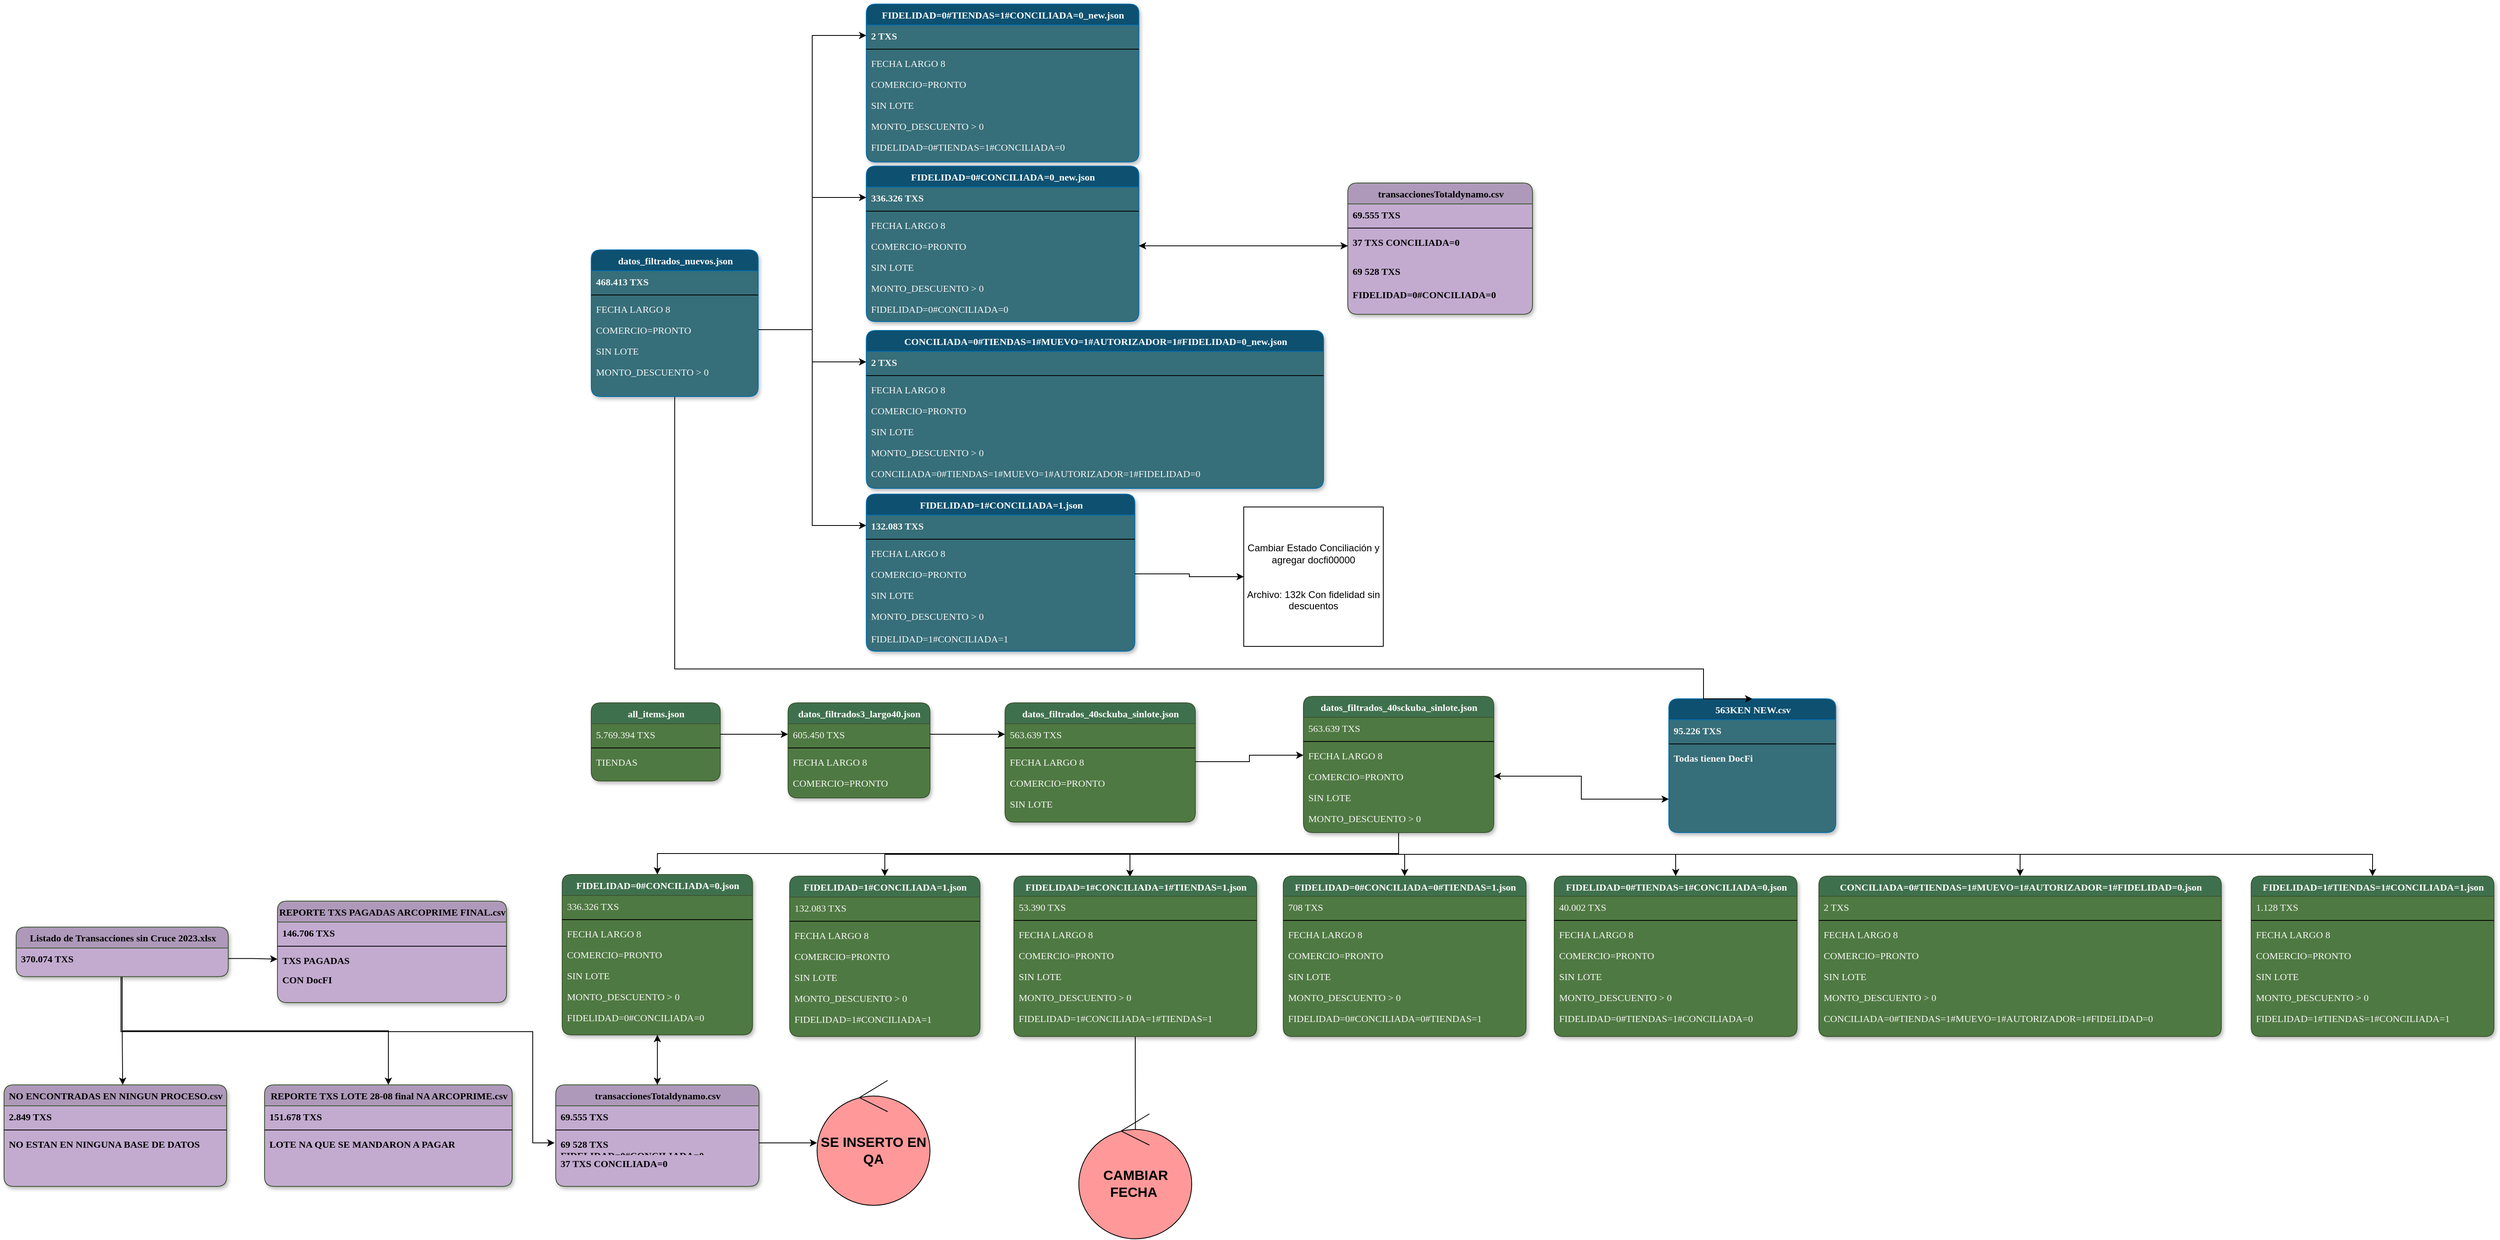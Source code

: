 <mxfile version="21.7.2" type="github">
  <diagram name="Page-1" id="9f46799a-70d6-7492-0946-bef42562c5a5">
    <mxGraphModel dx="2555" dy="1509" grid="0" gridSize="10" guides="1" tooltips="1" connect="1" arrows="1" fold="1" page="1" pageScale="1" pageWidth="1100" pageHeight="850" background="#FFFFFF" math="0" shadow="0">
      <root>
        <mxCell id="0" />
        <mxCell id="1" parent="0" />
        <mxCell id="78961159f06e98e8-17" value="datos_filtrados3_largo40.json" style="swimlane;html=1;fontStyle=1;align=center;verticalAlign=top;childLayout=stackLayout;horizontal=1;startSize=26;horizontalStack=0;resizeParent=1;resizeLast=0;collapsible=1;marginBottom=0;swimlaneFillColor=#4F7942;rounded=1;shadow=1;comic=0;labelBackgroundColor=none;strokeWidth=1;fillColor=#3F704D;fontFamily=font-family: &#39;Roboto&#39;, sans-serif;;fontSize=12;glass=0;fontSource=https%3A%2F%2Ffonts.googleapis.com%2Fcss%3Ffamily%3Dfont-family%253A%2B&#39;Roboto&#39;%252C%2Bsans-serif%253B;swimlaneLine=1;strokeColor=#3A5431;fontColor=#ffffff;" parent="1" vertex="1">
          <mxGeometry x="330" y="22" width="176" height="118" as="geometry" />
        </mxCell>
        <mxCell id="78961159f06e98e8-24" value="605.450 TXS" style="text;html=1;strokeColor=none;fillColor=none;align=left;verticalAlign=top;spacingLeft=4;spacingRight=4;whiteSpace=wrap;overflow=hidden;rotatable=0;points=[[0,0.5],[1,0.5]];portConstraint=eastwest;fontFamily=font-family: &#39;Roboto&#39;, sans-serif;;fontSource=https%3A%2F%2Ffonts.googleapis.com%2Fcss%3Ffamily%3Dfont-family%253A%2B&#39;Roboto&#39;%252C%2Bsans-serif%253B;fontColor=#F7F7F7;rounded=1;" parent="78961159f06e98e8-17" vertex="1">
          <mxGeometry y="26" width="176" height="26" as="geometry" />
        </mxCell>
        <mxCell id="78961159f06e98e8-19" value="" style="line;html=1;strokeWidth=1;fillColor=none;align=left;verticalAlign=middle;spacingTop=-1;spacingLeft=3;spacingRight=3;rotatable=0;labelPosition=right;points=[];portConstraint=eastwest;rounded=1;" parent="78961159f06e98e8-17" vertex="1">
          <mxGeometry y="52" width="176" height="8" as="geometry" />
        </mxCell>
        <mxCell id="78961159f06e98e8-20" value="FECHA LARGO 8" style="text;html=1;strokeColor=none;fillColor=none;align=left;verticalAlign=top;spacingLeft=4;spacingRight=4;whiteSpace=wrap;overflow=hidden;rotatable=0;points=[[0,0.5],[1,0.5]];portConstraint=eastwest;fontFamily=font-family: &#39;Roboto&#39;, sans-serif;;fontSource=https%3A%2F%2Ffonts.googleapis.com%2Fcss%3Ffamily%3Dfont-family%253A%2B&#39;Roboto&#39;%252C%2Bsans-serif%253B;fontColor=#F7F7F7;rounded=1;" parent="78961159f06e98e8-17" vertex="1">
          <mxGeometry y="60" width="176" height="26" as="geometry" />
        </mxCell>
        <mxCell id="78961159f06e98e8-27" value="COMERCIO=PRONTO" style="text;html=1;strokeColor=none;fillColor=none;align=left;verticalAlign=top;spacingLeft=4;spacingRight=4;whiteSpace=wrap;overflow=hidden;rotatable=0;points=[[0,0.5],[1,0.5]];portConstraint=eastwest;fontFamily=font-family: &#39;Roboto&#39;, sans-serif;;fontSource=https%3A%2F%2Ffonts.googleapis.com%2Fcss%3Ffamily%3Dfont-family%253A%2B&#39;Roboto&#39;%252C%2Bsans-serif%253B;fontColor=#F7F7F7;rounded=1;" parent="78961159f06e98e8-17" vertex="1">
          <mxGeometry y="86" width="176" height="26" as="geometry" />
        </mxCell>
        <mxCell id="7iV-3QqABHb4uCZC2DnF-1" value="all_items.json" style="swimlane;html=1;fontStyle=1;align=center;verticalAlign=top;childLayout=stackLayout;horizontal=1;startSize=26;horizontalStack=0;resizeParent=1;resizeLast=0;collapsible=1;marginBottom=0;swimlaneFillColor=#4F7942;rounded=1;shadow=1;comic=0;labelBackgroundColor=none;strokeWidth=1;fillColor=#3F704D;fontFamily=font-family: &#39;Roboto&#39;, sans-serif;;fontSize=12;glass=0;fontSource=https%3A%2F%2Ffonts.googleapis.com%2Fcss%3Ffamily%3Dfont-family%253A%2B&#39;Roboto&#39;%252C%2Bsans-serif%253B;swimlaneLine=1;strokeColor=#3A5431;fontColor=#ffffff;" parent="1" vertex="1">
          <mxGeometry x="86" y="22" width="160" height="97" as="geometry" />
        </mxCell>
        <mxCell id="7iV-3QqABHb4uCZC2DnF-2" value="5.769.394 TXS" style="text;html=1;strokeColor=none;fillColor=none;align=left;verticalAlign=top;spacingLeft=4;spacingRight=4;whiteSpace=wrap;overflow=hidden;rotatable=0;points=[[0,0.5],[1,0.5]];portConstraint=eastwest;fontFamily=font-family: &#39;Roboto&#39;, sans-serif;;fontSource=https%3A%2F%2Ffonts.googleapis.com%2Fcss%3Ffamily%3Dfont-family%253A%2B&#39;Roboto&#39;%252C%2Bsans-serif%253B;fontColor=#F7F7F7;rounded=1;" parent="7iV-3QqABHb4uCZC2DnF-1" vertex="1">
          <mxGeometry y="26" width="160" height="26" as="geometry" />
        </mxCell>
        <mxCell id="7iV-3QqABHb4uCZC2DnF-7" value="" style="line;html=1;strokeWidth=1;fillColor=none;align=left;verticalAlign=middle;spacingTop=-1;spacingLeft=3;spacingRight=3;rotatable=0;labelPosition=right;points=[];portConstraint=eastwest;rounded=1;" parent="7iV-3QqABHb4uCZC2DnF-1" vertex="1">
          <mxGeometry y="52" width="160" height="8" as="geometry" />
        </mxCell>
        <mxCell id="7iV-3QqABHb4uCZC2DnF-9" value="TIENDAS" style="text;html=1;strokeColor=none;fillColor=none;align=left;verticalAlign=top;spacingLeft=4;spacingRight=4;whiteSpace=wrap;overflow=hidden;rotatable=0;points=[[0,0.5],[1,0.5]];portConstraint=eastwest;fontFamily=font-family: &#39;Roboto&#39;, sans-serif;;fontSource=https%3A%2F%2Ffonts.googleapis.com%2Fcss%3Ffamily%3Dfont-family%253A%2B&#39;Roboto&#39;%252C%2Bsans-serif%253B;fontColor=#F7F7F7;rounded=1;" parent="7iV-3QqABHb4uCZC2DnF-1" vertex="1">
          <mxGeometry y="60" width="160" height="26" as="geometry" />
        </mxCell>
        <mxCell id="7iV-3QqABHb4uCZC2DnF-13" value="datos_filtrados_40sckuba_sinlote.json" style="swimlane;html=1;fontStyle=1;align=center;verticalAlign=top;childLayout=stackLayout;horizontal=1;startSize=26;horizontalStack=0;resizeParent=1;resizeLast=0;collapsible=1;marginBottom=0;swimlaneFillColor=#4F7942;rounded=1;shadow=1;comic=0;labelBackgroundColor=none;strokeWidth=1;fillColor=#3F704D;fontFamily=font-family: &#39;Roboto&#39;, sans-serif;;fontSize=12;glass=0;fontSource=https%3A%2F%2Ffonts.googleapis.com%2Fcss%3Ffamily%3Dfont-family%253A%2B&#39;Roboto&#39;%252C%2Bsans-serif%253B;swimlaneLine=1;strokeColor=#3A5431;fontColor=#ffffff;" parent="1" vertex="1">
          <mxGeometry x="599" y="22" width="236" height="148" as="geometry" />
        </mxCell>
        <mxCell id="7iV-3QqABHb4uCZC2DnF-14" value="563.639 TXS" style="text;html=1;strokeColor=none;fillColor=none;align=left;verticalAlign=top;spacingLeft=4;spacingRight=4;whiteSpace=wrap;overflow=hidden;rotatable=0;points=[[0,0.5],[1,0.5]];portConstraint=eastwest;fontFamily=font-family: &#39;Roboto&#39;, sans-serif;;fontSource=https%3A%2F%2Ffonts.googleapis.com%2Fcss%3Ffamily%3Dfont-family%253A%2B&#39;Roboto&#39;%252C%2Bsans-serif%253B;fontColor=#F7F7F7;rounded=1;" parent="7iV-3QqABHb4uCZC2DnF-13" vertex="1">
          <mxGeometry y="26" width="236" height="26" as="geometry" />
        </mxCell>
        <mxCell id="7iV-3QqABHb4uCZC2DnF-15" value="" style="line;html=1;strokeWidth=1;fillColor=none;align=left;verticalAlign=middle;spacingTop=-1;spacingLeft=3;spacingRight=3;rotatable=0;labelPosition=right;points=[];portConstraint=eastwest;rounded=1;" parent="7iV-3QqABHb4uCZC2DnF-13" vertex="1">
          <mxGeometry y="52" width="236" height="8" as="geometry" />
        </mxCell>
        <mxCell id="7iV-3QqABHb4uCZC2DnF-16" value="FECHA LARGO 8" style="text;html=1;strokeColor=none;fillColor=none;align=left;verticalAlign=top;spacingLeft=4;spacingRight=4;whiteSpace=wrap;overflow=hidden;rotatable=0;points=[[0,0.5],[1,0.5]];portConstraint=eastwest;fontFamily=font-family: &#39;Roboto&#39;, sans-serif;;fontSource=https%3A%2F%2Ffonts.googleapis.com%2Fcss%3Ffamily%3Dfont-family%253A%2B&#39;Roboto&#39;%252C%2Bsans-serif%253B;fontColor=#F7F7F7;rounded=1;" parent="7iV-3QqABHb4uCZC2DnF-13" vertex="1">
          <mxGeometry y="60" width="236" height="26" as="geometry" />
        </mxCell>
        <mxCell id="7iV-3QqABHb4uCZC2DnF-17" value="COMERCIO=PRONTO" style="text;html=1;strokeColor=none;fillColor=none;align=left;verticalAlign=top;spacingLeft=4;spacingRight=4;whiteSpace=wrap;overflow=hidden;rotatable=0;points=[[0,0.5],[1,0.5]];portConstraint=eastwest;fontFamily=font-family: &#39;Roboto&#39;, sans-serif;;fontSource=https%3A%2F%2Ffonts.googleapis.com%2Fcss%3Ffamily%3Dfont-family%253A%2B&#39;Roboto&#39;%252C%2Bsans-serif%253B;fontColor=#F7F7F7;rounded=1;" parent="7iV-3QqABHb4uCZC2DnF-13" vertex="1">
          <mxGeometry y="86" width="236" height="26" as="geometry" />
        </mxCell>
        <mxCell id="7iV-3QqABHb4uCZC2DnF-18" value="SIN LOTE&lt;br&gt;" style="text;html=1;strokeColor=none;fillColor=none;align=left;verticalAlign=top;spacingLeft=4;spacingRight=4;whiteSpace=wrap;overflow=hidden;rotatable=0;points=[[0,0.5],[1,0.5]];portConstraint=eastwest;fontFamily=font-family: &#39;Roboto&#39;, sans-serif;;fontSource=https%3A%2F%2Ffonts.googleapis.com%2Fcss%3Ffamily%3Dfont-family%253A%2B&#39;Roboto&#39;%252C%2Bsans-serif%253B;fontColor=#F7F7F7;rounded=1;" parent="7iV-3QqABHb4uCZC2DnF-13" vertex="1">
          <mxGeometry y="112" width="236" height="26" as="geometry" />
        </mxCell>
        <mxCell id="7iV-3QqABHb4uCZC2DnF-19" style="edgeStyle=orthogonalEdgeStyle;rounded=0;orthogonalLoop=1;jettySize=auto;html=1;exitX=1;exitY=0.5;exitDx=0;exitDy=0;entryX=0;entryY=0.5;entryDx=0;entryDy=0;" parent="1" source="7iV-3QqABHb4uCZC2DnF-2" target="78961159f06e98e8-24" edge="1">
          <mxGeometry relative="1" as="geometry" />
        </mxCell>
        <mxCell id="7iV-3QqABHb4uCZC2DnF-20" style="edgeStyle=orthogonalEdgeStyle;rounded=0;orthogonalLoop=1;jettySize=auto;html=1;exitX=1;exitY=0.5;exitDx=0;exitDy=0;entryX=0;entryY=0.5;entryDx=0;entryDy=0;" parent="1" source="78961159f06e98e8-24" target="7iV-3QqABHb4uCZC2DnF-14" edge="1">
          <mxGeometry relative="1" as="geometry" />
        </mxCell>
        <mxCell id="7iV-3QqABHb4uCZC2DnF-44" style="edgeStyle=orthogonalEdgeStyle;rounded=0;orthogonalLoop=1;jettySize=auto;html=1;exitX=0.5;exitY=1;exitDx=0;exitDy=0;entryX=0.5;entryY=0;entryDx=0;entryDy=0;" parent="1" source="7iV-3QqABHb4uCZC2DnF-21" target="7iV-3QqABHb4uCZC2DnF-37" edge="1">
          <mxGeometry relative="1" as="geometry" />
        </mxCell>
        <mxCell id="7iV-3QqABHb4uCZC2DnF-55" style="edgeStyle=orthogonalEdgeStyle;rounded=0;orthogonalLoop=1;jettySize=auto;html=1;exitX=0.5;exitY=1;exitDx=0;exitDy=0;" parent="1" source="7iV-3QqABHb4uCZC2DnF-21" target="7iV-3QqABHb4uCZC2DnF-46" edge="1">
          <mxGeometry relative="1" as="geometry" />
        </mxCell>
        <mxCell id="7iV-3QqABHb4uCZC2DnF-64" style="edgeStyle=orthogonalEdgeStyle;rounded=0;orthogonalLoop=1;jettySize=auto;html=1;exitX=0.5;exitY=1;exitDx=0;exitDy=0;entryX=0.478;entryY=0.005;entryDx=0;entryDy=0;entryPerimeter=0;" parent="1" source="7iV-3QqABHb4uCZC2DnF-21" target="7iV-3QqABHb4uCZC2DnF-56" edge="1">
          <mxGeometry relative="1" as="geometry" />
        </mxCell>
        <mxCell id="7iV-3QqABHb4uCZC2DnF-97" value="&lt;br&gt;" style="edgeStyle=orthogonalEdgeStyle;rounded=0;orthogonalLoop=1;jettySize=auto;html=1;exitX=0.5;exitY=1;exitDx=0;exitDy=0;" parent="1" source="7iV-3QqABHb4uCZC2DnF-21" target="7iV-3QqABHb4uCZC2DnF-65" edge="1">
          <mxGeometry relative="1" as="geometry" />
        </mxCell>
        <mxCell id="7iV-3QqABHb4uCZC2DnF-98" style="edgeStyle=orthogonalEdgeStyle;rounded=0;orthogonalLoop=1;jettySize=auto;html=1;exitX=0.5;exitY=1;exitDx=0;exitDy=0;" parent="1" source="7iV-3QqABHb4uCZC2DnF-21" target="7iV-3QqABHb4uCZC2DnF-73" edge="1">
          <mxGeometry relative="1" as="geometry" />
        </mxCell>
        <mxCell id="7iV-3QqABHb4uCZC2DnF-99" style="edgeStyle=orthogonalEdgeStyle;rounded=0;orthogonalLoop=1;jettySize=auto;html=1;exitX=0.5;exitY=1;exitDx=0;exitDy=0;" parent="1" source="7iV-3QqABHb4uCZC2DnF-21" target="7iV-3QqABHb4uCZC2DnF-81" edge="1">
          <mxGeometry relative="1" as="geometry" />
        </mxCell>
        <mxCell id="7iV-3QqABHb4uCZC2DnF-100" style="edgeStyle=orthogonalEdgeStyle;rounded=0;orthogonalLoop=1;jettySize=auto;html=1;exitX=0.5;exitY=1;exitDx=0;exitDy=0;entryX=0.5;entryY=0;entryDx=0;entryDy=0;" parent="1" source="7iV-3QqABHb4uCZC2DnF-21" target="7iV-3QqABHb4uCZC2DnF-89" edge="1">
          <mxGeometry relative="1" as="geometry" />
        </mxCell>
        <mxCell id="1mWBqxpM2r-LrcwGqkgM-9" style="edgeStyle=orthogonalEdgeStyle;rounded=0;orthogonalLoop=1;jettySize=auto;html=1;exitX=0.5;exitY=0;exitDx=0;exitDy=0;entryX=0.5;entryY=0;entryDx=0;entryDy=0;" parent="1" source="7iV-3QqABHb4uCZC2DnF-21" target="7iV-3QqABHb4uCZC2DnF-21" edge="1">
          <mxGeometry relative="1" as="geometry" />
        </mxCell>
        <mxCell id="7iV-3QqABHb4uCZC2DnF-21" value="datos_filtrados_40sckuba_sinlote.json" style="swimlane;html=1;fontStyle=1;align=center;verticalAlign=top;childLayout=stackLayout;horizontal=1;startSize=26;horizontalStack=0;resizeParent=1;resizeLast=0;collapsible=1;marginBottom=0;swimlaneFillColor=#4F7942;rounded=1;shadow=1;comic=0;labelBackgroundColor=none;strokeWidth=1;fillColor=#3F704D;fontFamily=font-family: &#39;Roboto&#39;, sans-serif;;fontSize=12;glass=0;fontSource=https%3A%2F%2Ffonts.googleapis.com%2Fcss%3Ffamily%3Dfont-family%253A%2B&#39;Roboto&#39;%252C%2Bsans-serif%253B;swimlaneLine=1;strokeColor=#3A5431;fontColor=#ffffff;" parent="1" vertex="1">
          <mxGeometry x="969" y="14" width="236" height="169" as="geometry" />
        </mxCell>
        <mxCell id="7iV-3QqABHb4uCZC2DnF-22" value="563.639 TXS" style="text;html=1;strokeColor=none;fillColor=none;align=left;verticalAlign=top;spacingLeft=4;spacingRight=4;whiteSpace=wrap;overflow=hidden;rotatable=0;points=[[0,0.5],[1,0.5]];portConstraint=eastwest;fontFamily=font-family: &#39;Roboto&#39;, sans-serif;;fontSource=https%3A%2F%2Ffonts.googleapis.com%2Fcss%3Ffamily%3Dfont-family%253A%2B&#39;Roboto&#39;%252C%2Bsans-serif%253B;fontColor=#F7F7F7;rounded=1;" parent="7iV-3QqABHb4uCZC2DnF-21" vertex="1">
          <mxGeometry y="26" width="236" height="26" as="geometry" />
        </mxCell>
        <mxCell id="7iV-3QqABHb4uCZC2DnF-23" value="" style="line;html=1;strokeWidth=1;fillColor=none;align=left;verticalAlign=middle;spacingTop=-1;spacingLeft=3;spacingRight=3;rotatable=0;labelPosition=right;points=[];portConstraint=eastwest;rounded=1;" parent="7iV-3QqABHb4uCZC2DnF-21" vertex="1">
          <mxGeometry y="52" width="236" height="8" as="geometry" />
        </mxCell>
        <mxCell id="7iV-3QqABHb4uCZC2DnF-24" value="FECHA LARGO 8" style="text;html=1;strokeColor=none;fillColor=none;align=left;verticalAlign=top;spacingLeft=4;spacingRight=4;whiteSpace=wrap;overflow=hidden;rotatable=0;points=[[0,0.5],[1,0.5]];portConstraint=eastwest;fontFamily=font-family: &#39;Roboto&#39;, sans-serif;;fontSource=https%3A%2F%2Ffonts.googleapis.com%2Fcss%3Ffamily%3Dfont-family%253A%2B&#39;Roboto&#39;%252C%2Bsans-serif%253B;fontColor=#F7F7F7;rounded=1;" parent="7iV-3QqABHb4uCZC2DnF-21" vertex="1">
          <mxGeometry y="60" width="236" height="26" as="geometry" />
        </mxCell>
        <mxCell id="7iV-3QqABHb4uCZC2DnF-25" value="COMERCIO=PRONTO" style="text;html=1;strokeColor=none;fillColor=none;align=left;verticalAlign=top;spacingLeft=4;spacingRight=4;whiteSpace=wrap;overflow=hidden;rotatable=0;points=[[0,0.5],[1,0.5]];portConstraint=eastwest;fontFamily=font-family: &#39;Roboto&#39;, sans-serif;;fontSource=https%3A%2F%2Ffonts.googleapis.com%2Fcss%3Ffamily%3Dfont-family%253A%2B&#39;Roboto&#39;%252C%2Bsans-serif%253B;fontColor=#F7F7F7;rounded=1;" parent="7iV-3QqABHb4uCZC2DnF-21" vertex="1">
          <mxGeometry y="86" width="236" height="26" as="geometry" />
        </mxCell>
        <mxCell id="7iV-3QqABHb4uCZC2DnF-26" value="SIN LOTE&lt;br&gt;" style="text;html=1;strokeColor=none;fillColor=none;align=left;verticalAlign=top;spacingLeft=4;spacingRight=4;whiteSpace=wrap;overflow=hidden;rotatable=0;points=[[0,0.5],[1,0.5]];portConstraint=eastwest;fontFamily=font-family: &#39;Roboto&#39;, sans-serif;;fontSource=https%3A%2F%2Ffonts.googleapis.com%2Fcss%3Ffamily%3Dfont-family%253A%2B&#39;Roboto&#39;%252C%2Bsans-serif%253B;fontColor=#F7F7F7;rounded=1;" parent="7iV-3QqABHb4uCZC2DnF-21" vertex="1">
          <mxGeometry y="112" width="236" height="26" as="geometry" />
        </mxCell>
        <mxCell id="7iV-3QqABHb4uCZC2DnF-29" value="MONTO_DESCUENTO &amp;gt; 0" style="text;html=1;strokeColor=none;fillColor=none;align=left;verticalAlign=top;spacingLeft=4;spacingRight=4;whiteSpace=wrap;overflow=hidden;rotatable=0;points=[[0,0.5],[1,0.5]];portConstraint=eastwest;fontFamily=font-family: &#39;Roboto&#39;, sans-serif;;fontSource=https%3A%2F%2Ffonts.googleapis.com%2Fcss%3Ffamily%3Dfont-family%253A%2B&#39;Roboto&#39;%252C%2Bsans-serif%253B;fontColor=#F7F7F7;rounded=1;" parent="7iV-3QqABHb4uCZC2DnF-21" vertex="1">
          <mxGeometry y="138" width="236" height="26" as="geometry" />
        </mxCell>
        <mxCell id="7iV-3QqABHb4uCZC2DnF-139" style="edgeStyle=orthogonalEdgeStyle;rounded=0;orthogonalLoop=1;jettySize=auto;html=1;exitX=0.5;exitY=1;exitDx=0;exitDy=0;" parent="1" source="7iV-3QqABHb4uCZC2DnF-37" target="7iV-3QqABHb4uCZC2DnF-125" edge="1">
          <mxGeometry relative="1" as="geometry" />
        </mxCell>
        <mxCell id="7iV-3QqABHb4uCZC2DnF-37" value="FIDELIDAD=0#CONCILIADA=0.json" style="swimlane;html=1;fontStyle=1;align=center;verticalAlign=top;childLayout=stackLayout;horizontal=1;startSize=26;horizontalStack=0;resizeParent=1;resizeLast=0;collapsible=1;marginBottom=0;swimlaneFillColor=#4F7942;rounded=1;shadow=1;comic=0;labelBackgroundColor=none;strokeWidth=1;fillColor=#3F704D;fontFamily=font-family: &#39;Roboto&#39;, sans-serif;;fontSize=12;glass=0;fontSource=https%3A%2F%2Ffonts.googleapis.com%2Fcss%3Ffamily%3Dfont-family%253A%2B&#39;Roboto&#39;%252C%2Bsans-serif%253B;swimlaneLine=1;strokeColor=#3A5431;fontColor=#ffffff;" parent="1" vertex="1">
          <mxGeometry x="50" y="235" width="236" height="199" as="geometry" />
        </mxCell>
        <mxCell id="7iV-3QqABHb4uCZC2DnF-38" value="336.326 TXS" style="text;html=1;strokeColor=none;fillColor=none;align=left;verticalAlign=top;spacingLeft=4;spacingRight=4;whiteSpace=wrap;overflow=hidden;rotatable=0;points=[[0,0.5],[1,0.5]];portConstraint=eastwest;fontFamily=font-family: &#39;Roboto&#39;, sans-serif;;fontSource=https%3A%2F%2Ffonts.googleapis.com%2Fcss%3Ffamily%3Dfont-family%253A%2B&#39;Roboto&#39;%252C%2Bsans-serif%253B;fontColor=#F7F7F7;rounded=1;" parent="7iV-3QqABHb4uCZC2DnF-37" vertex="1">
          <mxGeometry y="26" width="236" height="26" as="geometry" />
        </mxCell>
        <mxCell id="7iV-3QqABHb4uCZC2DnF-39" value="" style="line;html=1;strokeWidth=1;fillColor=none;align=left;verticalAlign=middle;spacingTop=-1;spacingLeft=3;spacingRight=3;rotatable=0;labelPosition=right;points=[];portConstraint=eastwest;rounded=1;" parent="7iV-3QqABHb4uCZC2DnF-37" vertex="1">
          <mxGeometry y="52" width="236" height="8" as="geometry" />
        </mxCell>
        <mxCell id="7iV-3QqABHb4uCZC2DnF-40" value="FECHA LARGO 8" style="text;html=1;strokeColor=none;fillColor=none;align=left;verticalAlign=top;spacingLeft=4;spacingRight=4;whiteSpace=wrap;overflow=hidden;rotatable=0;points=[[0,0.5],[1,0.5]];portConstraint=eastwest;fontFamily=font-family: &#39;Roboto&#39;, sans-serif;;fontSource=https%3A%2F%2Ffonts.googleapis.com%2Fcss%3Ffamily%3Dfont-family%253A%2B&#39;Roboto&#39;%252C%2Bsans-serif%253B;fontColor=#F7F7F7;rounded=1;" parent="7iV-3QqABHb4uCZC2DnF-37" vertex="1">
          <mxGeometry y="60" width="236" height="26" as="geometry" />
        </mxCell>
        <mxCell id="7iV-3QqABHb4uCZC2DnF-41" value="COMERCIO=PRONTO" style="text;html=1;strokeColor=none;fillColor=none;align=left;verticalAlign=top;spacingLeft=4;spacingRight=4;whiteSpace=wrap;overflow=hidden;rotatable=0;points=[[0,0.5],[1,0.5]];portConstraint=eastwest;fontFamily=font-family: &#39;Roboto&#39;, sans-serif;;fontSource=https%3A%2F%2Ffonts.googleapis.com%2Fcss%3Ffamily%3Dfont-family%253A%2B&#39;Roboto&#39;%252C%2Bsans-serif%253B;fontColor=#F7F7F7;rounded=1;" parent="7iV-3QqABHb4uCZC2DnF-37" vertex="1">
          <mxGeometry y="86" width="236" height="26" as="geometry" />
        </mxCell>
        <mxCell id="7iV-3QqABHb4uCZC2DnF-42" value="SIN LOTE&lt;br&gt;" style="text;html=1;strokeColor=none;fillColor=none;align=left;verticalAlign=top;spacingLeft=4;spacingRight=4;whiteSpace=wrap;overflow=hidden;rotatable=0;points=[[0,0.5],[1,0.5]];portConstraint=eastwest;fontFamily=font-family: &#39;Roboto&#39;, sans-serif;;fontSource=https%3A%2F%2Ffonts.googleapis.com%2Fcss%3Ffamily%3Dfont-family%253A%2B&#39;Roboto&#39;%252C%2Bsans-serif%253B;fontColor=#F7F7F7;rounded=1;" parent="7iV-3QqABHb4uCZC2DnF-37" vertex="1">
          <mxGeometry y="112" width="236" height="26" as="geometry" />
        </mxCell>
        <mxCell id="7iV-3QqABHb4uCZC2DnF-43" value="MONTO_DESCUENTO &amp;gt; 0" style="text;html=1;strokeColor=none;fillColor=none;align=left;verticalAlign=top;spacingLeft=4;spacingRight=4;whiteSpace=wrap;overflow=hidden;rotatable=0;points=[[0,0.5],[1,0.5]];portConstraint=eastwest;fontFamily=font-family: &#39;Roboto&#39;, sans-serif;;fontSource=https%3A%2F%2Ffonts.googleapis.com%2Fcss%3Ffamily%3Dfont-family%253A%2B&#39;Roboto&#39;%252C%2Bsans-serif%253B;fontColor=#F7F7F7;rounded=1;" parent="7iV-3QqABHb4uCZC2DnF-37" vertex="1">
          <mxGeometry y="138" width="236" height="26" as="geometry" />
        </mxCell>
        <mxCell id="7iV-3QqABHb4uCZC2DnF-45" value="FIDELIDAD=0#CONCILIADA=0" style="text;html=1;strokeColor=none;fillColor=none;align=left;verticalAlign=top;spacingLeft=4;spacingRight=4;whiteSpace=wrap;overflow=hidden;rotatable=0;points=[[0,0.5],[1,0.5]];portConstraint=eastwest;fontFamily=font-family: &#39;Roboto&#39;, sans-serif;;fontSource=https%3A%2F%2Ffonts.googleapis.com%2Fcss%3Ffamily%3Dfont-family%253A%2B&#39;Roboto&#39;%252C%2Bsans-serif%253B;fontColor=#F7F7F7;rounded=1;" parent="7iV-3QqABHb4uCZC2DnF-37" vertex="1">
          <mxGeometry y="164" width="236" height="26" as="geometry" />
        </mxCell>
        <mxCell id="7iV-3QqABHb4uCZC2DnF-46" value="FIDELIDAD=1#CONCILIADA=1.json" style="swimlane;html=1;fontStyle=1;align=center;verticalAlign=top;childLayout=stackLayout;horizontal=1;startSize=26;horizontalStack=0;resizeParent=1;resizeLast=0;collapsible=1;marginBottom=0;swimlaneFillColor=#4F7942;rounded=1;shadow=1;comic=0;labelBackgroundColor=none;strokeWidth=1;fillColor=#3F704D;fontFamily=font-family: &#39;Roboto&#39;, sans-serif;;fontSize=12;glass=0;fontSource=https%3A%2F%2Ffonts.googleapis.com%2Fcss%3Ffamily%3Dfont-family%253A%2B&#39;Roboto&#39;%252C%2Bsans-serif%253B;swimlaneLine=1;strokeColor=#3A5431;fontColor=#ffffff;" parent="1" vertex="1">
          <mxGeometry x="332" y="237" width="236" height="199" as="geometry" />
        </mxCell>
        <mxCell id="7iV-3QqABHb4uCZC2DnF-47" value="132.083 TXS" style="text;html=1;strokeColor=none;fillColor=none;align=left;verticalAlign=top;spacingLeft=4;spacingRight=4;whiteSpace=wrap;overflow=hidden;rotatable=0;points=[[0,0.5],[1,0.5]];portConstraint=eastwest;fontFamily=font-family: &#39;Roboto&#39;, sans-serif;;fontSource=https%3A%2F%2Ffonts.googleapis.com%2Fcss%3Ffamily%3Dfont-family%253A%2B&#39;Roboto&#39;%252C%2Bsans-serif%253B;fontColor=#F7F7F7;rounded=1;" parent="7iV-3QqABHb4uCZC2DnF-46" vertex="1">
          <mxGeometry y="26" width="236" height="26" as="geometry" />
        </mxCell>
        <mxCell id="7iV-3QqABHb4uCZC2DnF-48" value="" style="line;html=1;strokeWidth=1;fillColor=none;align=left;verticalAlign=middle;spacingTop=-1;spacingLeft=3;spacingRight=3;rotatable=0;labelPosition=right;points=[];portConstraint=eastwest;rounded=1;" parent="7iV-3QqABHb4uCZC2DnF-46" vertex="1">
          <mxGeometry y="52" width="236" height="8" as="geometry" />
        </mxCell>
        <mxCell id="7iV-3QqABHb4uCZC2DnF-49" value="FECHA LARGO 8" style="text;html=1;strokeColor=none;fillColor=none;align=left;verticalAlign=top;spacingLeft=4;spacingRight=4;whiteSpace=wrap;overflow=hidden;rotatable=0;points=[[0,0.5],[1,0.5]];portConstraint=eastwest;fontFamily=font-family: &#39;Roboto&#39;, sans-serif;;fontSource=https%3A%2F%2Ffonts.googleapis.com%2Fcss%3Ffamily%3Dfont-family%253A%2B&#39;Roboto&#39;%252C%2Bsans-serif%253B;fontColor=#F7F7F7;rounded=1;" parent="7iV-3QqABHb4uCZC2DnF-46" vertex="1">
          <mxGeometry y="60" width="236" height="26" as="geometry" />
        </mxCell>
        <mxCell id="7iV-3QqABHb4uCZC2DnF-50" value="COMERCIO=PRONTO" style="text;html=1;strokeColor=none;fillColor=none;align=left;verticalAlign=top;spacingLeft=4;spacingRight=4;whiteSpace=wrap;overflow=hidden;rotatable=0;points=[[0,0.5],[1,0.5]];portConstraint=eastwest;fontFamily=font-family: &#39;Roboto&#39;, sans-serif;;fontSource=https%3A%2F%2Ffonts.googleapis.com%2Fcss%3Ffamily%3Dfont-family%253A%2B&#39;Roboto&#39;%252C%2Bsans-serif%253B;fontColor=#F7F7F7;rounded=1;" parent="7iV-3QqABHb4uCZC2DnF-46" vertex="1">
          <mxGeometry y="86" width="236" height="26" as="geometry" />
        </mxCell>
        <mxCell id="7iV-3QqABHb4uCZC2DnF-51" value="SIN LOTE&lt;br&gt;" style="text;html=1;strokeColor=none;fillColor=none;align=left;verticalAlign=top;spacingLeft=4;spacingRight=4;whiteSpace=wrap;overflow=hidden;rotatable=0;points=[[0,0.5],[1,0.5]];portConstraint=eastwest;fontFamily=font-family: &#39;Roboto&#39;, sans-serif;;fontSource=https%3A%2F%2Ffonts.googleapis.com%2Fcss%3Ffamily%3Dfont-family%253A%2B&#39;Roboto&#39;%252C%2Bsans-serif%253B;fontColor=#F7F7F7;rounded=1;" parent="7iV-3QqABHb4uCZC2DnF-46" vertex="1">
          <mxGeometry y="112" width="236" height="26" as="geometry" />
        </mxCell>
        <mxCell id="7iV-3QqABHb4uCZC2DnF-52" value="MONTO_DESCUENTO &amp;gt; 0" style="text;html=1;strokeColor=none;fillColor=none;align=left;verticalAlign=top;spacingLeft=4;spacingRight=4;whiteSpace=wrap;overflow=hidden;rotatable=0;points=[[0,0.5],[1,0.5]];portConstraint=eastwest;fontFamily=font-family: &#39;Roboto&#39;, sans-serif;;fontSource=https%3A%2F%2Ffonts.googleapis.com%2Fcss%3Ffamily%3Dfont-family%253A%2B&#39;Roboto&#39;%252C%2Bsans-serif%253B;fontColor=#F7F7F7;rounded=1;" parent="7iV-3QqABHb4uCZC2DnF-46" vertex="1">
          <mxGeometry y="138" width="236" height="26" as="geometry" />
        </mxCell>
        <mxCell id="7iV-3QqABHb4uCZC2DnF-53" value="FIDELIDAD=1#CONCILIADA=1" style="text;html=1;strokeColor=none;fillColor=none;align=left;verticalAlign=top;spacingLeft=4;spacingRight=4;whiteSpace=wrap;overflow=hidden;rotatable=0;points=[[0,0.5],[1,0.5]];portConstraint=eastwest;fontFamily=font-family: &#39;Roboto&#39;, sans-serif;;fontSource=https%3A%2F%2Ffonts.googleapis.com%2Fcss%3Ffamily%3Dfont-family%253A%2B&#39;Roboto&#39;%252C%2Bsans-serif%253B;fontColor=#F7F7F7;rounded=1;" parent="7iV-3QqABHb4uCZC2DnF-46" vertex="1">
          <mxGeometry y="164" width="236" height="26" as="geometry" />
        </mxCell>
        <mxCell id="sCa3DOTSbb0t7PZyeonU-2" style="edgeStyle=orthogonalEdgeStyle;rounded=0;orthogonalLoop=1;jettySize=auto;html=1;exitX=0.5;exitY=1;exitDx=0;exitDy=0;entryX=0.502;entryY=0.334;entryDx=0;entryDy=0;entryPerimeter=0;" parent="1" source="7iV-3QqABHb4uCZC2DnF-56" target="sCa3DOTSbb0t7PZyeonU-1" edge="1">
          <mxGeometry relative="1" as="geometry" />
        </mxCell>
        <mxCell id="7iV-3QqABHb4uCZC2DnF-56" value="FIDELIDAD=1#CONCILIADA=1#TIENDAS=1.json" style="swimlane;html=1;fontStyle=1;align=center;verticalAlign=top;childLayout=stackLayout;horizontal=1;startSize=25;horizontalStack=0;resizeParent=1;resizeLast=0;collapsible=1;marginBottom=0;swimlaneFillColor=#4F7942;rounded=1;shadow=1;comic=0;labelBackgroundColor=none;strokeWidth=1;fillColor=#3F704D;fontFamily=font-family: &#39;Roboto&#39;, sans-serif;;fontSize=12;glass=0;fontSource=https%3A%2F%2Ffonts.googleapis.com%2Fcss%3Ffamily%3Dfont-family%253A%2B&#39;Roboto&#39;%252C%2Bsans-serif%253B;swimlaneLine=1;strokeColor=#3A5431;fontColor=#ffffff;" parent="1" vertex="1">
          <mxGeometry x="610" y="237" width="301" height="199" as="geometry" />
        </mxCell>
        <mxCell id="7iV-3QqABHb4uCZC2DnF-57" value="53.390 TXS" style="text;html=1;strokeColor=none;fillColor=none;align=left;verticalAlign=top;spacingLeft=4;spacingRight=4;whiteSpace=wrap;overflow=hidden;rotatable=0;points=[[0,0.5],[1,0.5]];portConstraint=eastwest;fontFamily=font-family: &#39;Roboto&#39;, sans-serif;;fontSource=https%3A%2F%2Ffonts.googleapis.com%2Fcss%3Ffamily%3Dfont-family%253A%2B&#39;Roboto&#39;%252C%2Bsans-serif%253B;fontColor=#F7F7F7;rounded=1;" parent="7iV-3QqABHb4uCZC2DnF-56" vertex="1">
          <mxGeometry y="25" width="301" height="26" as="geometry" />
        </mxCell>
        <mxCell id="7iV-3QqABHb4uCZC2DnF-58" value="" style="line;html=1;strokeWidth=1;fillColor=none;align=left;verticalAlign=middle;spacingTop=-1;spacingLeft=3;spacingRight=3;rotatable=0;labelPosition=right;points=[];portConstraint=eastwest;rounded=1;" parent="7iV-3QqABHb4uCZC2DnF-56" vertex="1">
          <mxGeometry y="51" width="301" height="8" as="geometry" />
        </mxCell>
        <mxCell id="7iV-3QqABHb4uCZC2DnF-59" value="FECHA LARGO 8" style="text;html=1;strokeColor=none;fillColor=none;align=left;verticalAlign=top;spacingLeft=4;spacingRight=4;whiteSpace=wrap;overflow=hidden;rotatable=0;points=[[0,0.5],[1,0.5]];portConstraint=eastwest;fontFamily=font-family: &#39;Roboto&#39;, sans-serif;;fontSource=https%3A%2F%2Ffonts.googleapis.com%2Fcss%3Ffamily%3Dfont-family%253A%2B&#39;Roboto&#39;%252C%2Bsans-serif%253B;fontColor=#F7F7F7;rounded=1;" parent="7iV-3QqABHb4uCZC2DnF-56" vertex="1">
          <mxGeometry y="59" width="301" height="26" as="geometry" />
        </mxCell>
        <mxCell id="7iV-3QqABHb4uCZC2DnF-60" value="COMERCIO=PRONTO" style="text;html=1;strokeColor=none;fillColor=none;align=left;verticalAlign=top;spacingLeft=4;spacingRight=4;whiteSpace=wrap;overflow=hidden;rotatable=0;points=[[0,0.5],[1,0.5]];portConstraint=eastwest;fontFamily=font-family: &#39;Roboto&#39;, sans-serif;;fontSource=https%3A%2F%2Ffonts.googleapis.com%2Fcss%3Ffamily%3Dfont-family%253A%2B&#39;Roboto&#39;%252C%2Bsans-serif%253B;fontColor=#F7F7F7;rounded=1;" parent="7iV-3QqABHb4uCZC2DnF-56" vertex="1">
          <mxGeometry y="85" width="301" height="26" as="geometry" />
        </mxCell>
        <mxCell id="7iV-3QqABHb4uCZC2DnF-61" value="SIN LOTE&lt;br&gt;" style="text;html=1;strokeColor=none;fillColor=none;align=left;verticalAlign=top;spacingLeft=4;spacingRight=4;whiteSpace=wrap;overflow=hidden;rotatable=0;points=[[0,0.5],[1,0.5]];portConstraint=eastwest;fontFamily=font-family: &#39;Roboto&#39;, sans-serif;;fontSource=https%3A%2F%2Ffonts.googleapis.com%2Fcss%3Ffamily%3Dfont-family%253A%2B&#39;Roboto&#39;%252C%2Bsans-serif%253B;fontColor=#F7F7F7;rounded=1;" parent="7iV-3QqABHb4uCZC2DnF-56" vertex="1">
          <mxGeometry y="111" width="301" height="26" as="geometry" />
        </mxCell>
        <mxCell id="7iV-3QqABHb4uCZC2DnF-62" value="MONTO_DESCUENTO &amp;gt; 0" style="text;html=1;strokeColor=none;fillColor=none;align=left;verticalAlign=top;spacingLeft=4;spacingRight=4;whiteSpace=wrap;overflow=hidden;rotatable=0;points=[[0,0.5],[1,0.5]];portConstraint=eastwest;fontFamily=font-family: &#39;Roboto&#39;, sans-serif;;fontSource=https%3A%2F%2Ffonts.googleapis.com%2Fcss%3Ffamily%3Dfont-family%253A%2B&#39;Roboto&#39;%252C%2Bsans-serif%253B;fontColor=#F7F7F7;rounded=1;" parent="7iV-3QqABHb4uCZC2DnF-56" vertex="1">
          <mxGeometry y="137" width="301" height="26" as="geometry" />
        </mxCell>
        <mxCell id="7iV-3QqABHb4uCZC2DnF-63" value="FIDELIDAD=1#CONCILIADA=1#TIENDAS=1&lt;br/&gt;&lt;br/&gt;" style="text;html=1;strokeColor=none;fillColor=none;align=left;verticalAlign=top;spacingLeft=4;spacingRight=4;whiteSpace=wrap;overflow=hidden;rotatable=0;points=[[0,0.5],[1,0.5]];portConstraint=eastwest;fontFamily=font-family: &#39;Roboto&#39;, sans-serif;;fontSource=https%3A%2F%2Ffonts.googleapis.com%2Fcss%3Ffamily%3Dfont-family%253A%2B&#39;Roboto&#39;%252C%2Bsans-serif%253B;fontColor=#F7F7F7;rounded=1;" parent="7iV-3QqABHb4uCZC2DnF-56" vertex="1">
          <mxGeometry y="163" width="301" height="26" as="geometry" />
        </mxCell>
        <mxCell id="7iV-3QqABHb4uCZC2DnF-65" value="FIDELIDAD=0#CONCILIADA=0#TIENDAS=1.json&lt;br/&gt;" style="swimlane;html=1;fontStyle=1;align=center;verticalAlign=top;childLayout=stackLayout;horizontal=1;startSize=25;horizontalStack=0;resizeParent=1;resizeLast=0;collapsible=1;marginBottom=0;swimlaneFillColor=#4F7942;rounded=1;shadow=1;comic=0;labelBackgroundColor=none;strokeWidth=1;fillColor=#3F704D;fontFamily=font-family: &#39;Roboto&#39;, sans-serif;;fontSize=12;glass=0;fontSource=https%3A%2F%2Ffonts.googleapis.com%2Fcss%3Ffamily%3Dfont-family%253A%2B&#39;Roboto&#39;%252C%2Bsans-serif%253B;swimlaneLine=1;strokeColor=#3A5431;fontColor=#ffffff;" parent="1" vertex="1">
          <mxGeometry x="944" y="237" width="301" height="199" as="geometry" />
        </mxCell>
        <mxCell id="7iV-3QqABHb4uCZC2DnF-66" value="708 TXS" style="text;html=1;strokeColor=none;fillColor=none;align=left;verticalAlign=top;spacingLeft=4;spacingRight=4;whiteSpace=wrap;overflow=hidden;rotatable=0;points=[[0,0.5],[1,0.5]];portConstraint=eastwest;fontFamily=font-family: &#39;Roboto&#39;, sans-serif;;fontSource=https%3A%2F%2Ffonts.googleapis.com%2Fcss%3Ffamily%3Dfont-family%253A%2B&#39;Roboto&#39;%252C%2Bsans-serif%253B;fontColor=#F7F7F7;rounded=1;" parent="7iV-3QqABHb4uCZC2DnF-65" vertex="1">
          <mxGeometry y="25" width="301" height="26" as="geometry" />
        </mxCell>
        <mxCell id="7iV-3QqABHb4uCZC2DnF-67" value="" style="line;html=1;strokeWidth=1;fillColor=none;align=left;verticalAlign=middle;spacingTop=-1;spacingLeft=3;spacingRight=3;rotatable=0;labelPosition=right;points=[];portConstraint=eastwest;rounded=1;" parent="7iV-3QqABHb4uCZC2DnF-65" vertex="1">
          <mxGeometry y="51" width="301" height="8" as="geometry" />
        </mxCell>
        <mxCell id="7iV-3QqABHb4uCZC2DnF-68" value="FECHA LARGO 8" style="text;html=1;strokeColor=none;fillColor=none;align=left;verticalAlign=top;spacingLeft=4;spacingRight=4;whiteSpace=wrap;overflow=hidden;rotatable=0;points=[[0,0.5],[1,0.5]];portConstraint=eastwest;fontFamily=font-family: &#39;Roboto&#39;, sans-serif;;fontSource=https%3A%2F%2Ffonts.googleapis.com%2Fcss%3Ffamily%3Dfont-family%253A%2B&#39;Roboto&#39;%252C%2Bsans-serif%253B;fontColor=#F7F7F7;rounded=1;" parent="7iV-3QqABHb4uCZC2DnF-65" vertex="1">
          <mxGeometry y="59" width="301" height="26" as="geometry" />
        </mxCell>
        <mxCell id="7iV-3QqABHb4uCZC2DnF-69" value="COMERCIO=PRONTO" style="text;html=1;strokeColor=none;fillColor=none;align=left;verticalAlign=top;spacingLeft=4;spacingRight=4;whiteSpace=wrap;overflow=hidden;rotatable=0;points=[[0,0.5],[1,0.5]];portConstraint=eastwest;fontFamily=font-family: &#39;Roboto&#39;, sans-serif;;fontSource=https%3A%2F%2Ffonts.googleapis.com%2Fcss%3Ffamily%3Dfont-family%253A%2B&#39;Roboto&#39;%252C%2Bsans-serif%253B;fontColor=#F7F7F7;rounded=1;" parent="7iV-3QqABHb4uCZC2DnF-65" vertex="1">
          <mxGeometry y="85" width="301" height="26" as="geometry" />
        </mxCell>
        <mxCell id="7iV-3QqABHb4uCZC2DnF-70" value="SIN LOTE&lt;br&gt;" style="text;html=1;strokeColor=none;fillColor=none;align=left;verticalAlign=top;spacingLeft=4;spacingRight=4;whiteSpace=wrap;overflow=hidden;rotatable=0;points=[[0,0.5],[1,0.5]];portConstraint=eastwest;fontFamily=font-family: &#39;Roboto&#39;, sans-serif;;fontSource=https%3A%2F%2Ffonts.googleapis.com%2Fcss%3Ffamily%3Dfont-family%253A%2B&#39;Roboto&#39;%252C%2Bsans-serif%253B;fontColor=#F7F7F7;rounded=1;" parent="7iV-3QqABHb4uCZC2DnF-65" vertex="1">
          <mxGeometry y="111" width="301" height="26" as="geometry" />
        </mxCell>
        <mxCell id="7iV-3QqABHb4uCZC2DnF-71" value="MONTO_DESCUENTO &amp;gt; 0" style="text;html=1;strokeColor=none;fillColor=none;align=left;verticalAlign=top;spacingLeft=4;spacingRight=4;whiteSpace=wrap;overflow=hidden;rotatable=0;points=[[0,0.5],[1,0.5]];portConstraint=eastwest;fontFamily=font-family: &#39;Roboto&#39;, sans-serif;;fontSource=https%3A%2F%2Ffonts.googleapis.com%2Fcss%3Ffamily%3Dfont-family%253A%2B&#39;Roboto&#39;%252C%2Bsans-serif%253B;fontColor=#F7F7F7;rounded=1;" parent="7iV-3QqABHb4uCZC2DnF-65" vertex="1">
          <mxGeometry y="137" width="301" height="26" as="geometry" />
        </mxCell>
        <mxCell id="7iV-3QqABHb4uCZC2DnF-72" value="FIDELIDAD=0#CONCILIADA=0#TIENDAS=1&lt;br/&gt;&lt;br/&gt;" style="text;html=1;strokeColor=none;fillColor=none;align=left;verticalAlign=top;spacingLeft=4;spacingRight=4;whiteSpace=wrap;overflow=hidden;rotatable=0;points=[[0,0.5],[1,0.5]];portConstraint=eastwest;fontFamily=font-family: &#39;Roboto&#39;, sans-serif;;fontSource=https%3A%2F%2Ffonts.googleapis.com%2Fcss%3Ffamily%3Dfont-family%253A%2B&#39;Roboto&#39;%252C%2Bsans-serif%253B;fontColor=#F7F7F7;rounded=1;" parent="7iV-3QqABHb4uCZC2DnF-65" vertex="1">
          <mxGeometry y="163" width="301" height="26" as="geometry" />
        </mxCell>
        <mxCell id="7iV-3QqABHb4uCZC2DnF-73" value="FIDELIDAD=0#TIENDAS=1#CONCILIADA=0.json&lt;br&gt;&lt;br&gt;&lt;br/&gt;" style="swimlane;html=1;fontStyle=1;align=center;verticalAlign=top;childLayout=stackLayout;horizontal=1;startSize=25;horizontalStack=0;resizeParent=1;resizeLast=0;collapsible=1;marginBottom=0;swimlaneFillColor=#4F7942;rounded=1;shadow=1;comic=0;labelBackgroundColor=none;strokeWidth=1;fillColor=#3F704D;fontFamily=font-family: &#39;Roboto&#39;, sans-serif;;fontSize=12;glass=0;fontSource=https%3A%2F%2Ffonts.googleapis.com%2Fcss%3Ffamily%3Dfont-family%253A%2B&#39;Roboto&#39;%252C%2Bsans-serif%253B;swimlaneLine=1;strokeColor=#3A5431;fontColor=#ffffff;" parent="1" vertex="1">
          <mxGeometry x="1280" y="237" width="301" height="199" as="geometry" />
        </mxCell>
        <mxCell id="7iV-3QqABHb4uCZC2DnF-74" value="40.002 TXS" style="text;html=1;strokeColor=none;fillColor=none;align=left;verticalAlign=top;spacingLeft=4;spacingRight=4;whiteSpace=wrap;overflow=hidden;rotatable=0;points=[[0,0.5],[1,0.5]];portConstraint=eastwest;fontFamily=font-family: &#39;Roboto&#39;, sans-serif;;fontSource=https%3A%2F%2Ffonts.googleapis.com%2Fcss%3Ffamily%3Dfont-family%253A%2B&#39;Roboto&#39;%252C%2Bsans-serif%253B;fontColor=#F7F7F7;rounded=1;" parent="7iV-3QqABHb4uCZC2DnF-73" vertex="1">
          <mxGeometry y="25" width="301" height="26" as="geometry" />
        </mxCell>
        <mxCell id="7iV-3QqABHb4uCZC2DnF-75" value="" style="line;html=1;strokeWidth=1;fillColor=none;align=left;verticalAlign=middle;spacingTop=-1;spacingLeft=3;spacingRight=3;rotatable=0;labelPosition=right;points=[];portConstraint=eastwest;rounded=1;" parent="7iV-3QqABHb4uCZC2DnF-73" vertex="1">
          <mxGeometry y="51" width="301" height="8" as="geometry" />
        </mxCell>
        <mxCell id="7iV-3QqABHb4uCZC2DnF-76" value="FECHA LARGO 8" style="text;html=1;strokeColor=none;fillColor=none;align=left;verticalAlign=top;spacingLeft=4;spacingRight=4;whiteSpace=wrap;overflow=hidden;rotatable=0;points=[[0,0.5],[1,0.5]];portConstraint=eastwest;fontFamily=font-family: &#39;Roboto&#39;, sans-serif;;fontSource=https%3A%2F%2Ffonts.googleapis.com%2Fcss%3Ffamily%3Dfont-family%253A%2B&#39;Roboto&#39;%252C%2Bsans-serif%253B;fontColor=#F7F7F7;rounded=1;" parent="7iV-3QqABHb4uCZC2DnF-73" vertex="1">
          <mxGeometry y="59" width="301" height="26" as="geometry" />
        </mxCell>
        <mxCell id="7iV-3QqABHb4uCZC2DnF-77" value="COMERCIO=PRONTO" style="text;html=1;strokeColor=none;fillColor=none;align=left;verticalAlign=top;spacingLeft=4;spacingRight=4;whiteSpace=wrap;overflow=hidden;rotatable=0;points=[[0,0.5],[1,0.5]];portConstraint=eastwest;fontFamily=font-family: &#39;Roboto&#39;, sans-serif;;fontSource=https%3A%2F%2Ffonts.googleapis.com%2Fcss%3Ffamily%3Dfont-family%253A%2B&#39;Roboto&#39;%252C%2Bsans-serif%253B;fontColor=#F7F7F7;rounded=1;" parent="7iV-3QqABHb4uCZC2DnF-73" vertex="1">
          <mxGeometry y="85" width="301" height="26" as="geometry" />
        </mxCell>
        <mxCell id="7iV-3QqABHb4uCZC2DnF-78" value="SIN LOTE&lt;br&gt;" style="text;html=1;strokeColor=none;fillColor=none;align=left;verticalAlign=top;spacingLeft=4;spacingRight=4;whiteSpace=wrap;overflow=hidden;rotatable=0;points=[[0,0.5],[1,0.5]];portConstraint=eastwest;fontFamily=font-family: &#39;Roboto&#39;, sans-serif;;fontSource=https%3A%2F%2Ffonts.googleapis.com%2Fcss%3Ffamily%3Dfont-family%253A%2B&#39;Roboto&#39;%252C%2Bsans-serif%253B;fontColor=#F7F7F7;rounded=1;" parent="7iV-3QqABHb4uCZC2DnF-73" vertex="1">
          <mxGeometry y="111" width="301" height="26" as="geometry" />
        </mxCell>
        <mxCell id="7iV-3QqABHb4uCZC2DnF-79" value="MONTO_DESCUENTO &amp;gt; 0" style="text;html=1;strokeColor=none;fillColor=none;align=left;verticalAlign=top;spacingLeft=4;spacingRight=4;whiteSpace=wrap;overflow=hidden;rotatable=0;points=[[0,0.5],[1,0.5]];portConstraint=eastwest;fontFamily=font-family: &#39;Roboto&#39;, sans-serif;;fontSource=https%3A%2F%2Ffonts.googleapis.com%2Fcss%3Ffamily%3Dfont-family%253A%2B&#39;Roboto&#39;%252C%2Bsans-serif%253B;fontColor=#F7F7F7;rounded=1;" parent="7iV-3QqABHb4uCZC2DnF-73" vertex="1">
          <mxGeometry y="137" width="301" height="26" as="geometry" />
        </mxCell>
        <mxCell id="7iV-3QqABHb4uCZC2DnF-80" value="FIDELIDAD=0#TIENDAS=1#CONCILIADA=0&lt;br/&gt;&lt;br/&gt;" style="text;html=1;strokeColor=none;fillColor=none;align=left;verticalAlign=top;spacingLeft=4;spacingRight=4;whiteSpace=wrap;overflow=hidden;rotatable=0;points=[[0,0.5],[1,0.5]];portConstraint=eastwest;fontFamily=font-family: &#39;Roboto&#39;, sans-serif;;fontSource=https%3A%2F%2Ffonts.googleapis.com%2Fcss%3Ffamily%3Dfont-family%253A%2B&#39;Roboto&#39;%252C%2Bsans-serif%253B;fontColor=#F7F7F7;rounded=1;" parent="7iV-3QqABHb4uCZC2DnF-73" vertex="1">
          <mxGeometry y="163" width="301" height="26" as="geometry" />
        </mxCell>
        <mxCell id="7iV-3QqABHb4uCZC2DnF-81" value="CONCILIADA=0#TIENDAS=1#MUEVO=1#AUTORIZADOR=1#FIDELIDAD=0.json&lt;br/&gt;" style="swimlane;html=1;fontStyle=1;align=center;verticalAlign=top;childLayout=stackLayout;horizontal=1;startSize=25;horizontalStack=0;resizeParent=1;resizeLast=0;collapsible=1;marginBottom=0;swimlaneFillColor=#4F7942;rounded=1;shadow=1;comic=0;labelBackgroundColor=none;strokeWidth=1;fillColor=#3F704D;fontFamily=font-family: &#39;Roboto&#39;, sans-serif;;fontSize=12;glass=0;fontSource=https%3A%2F%2Ffonts.googleapis.com%2Fcss%3Ffamily%3Dfont-family%253A%2B&#39;Roboto&#39;%252C%2Bsans-serif%253B;swimlaneLine=1;strokeColor=#3A5431;fontColor=#ffffff;" parent="1" vertex="1">
          <mxGeometry x="1608" y="237" width="499" height="199" as="geometry" />
        </mxCell>
        <mxCell id="7iV-3QqABHb4uCZC2DnF-82" value="2 TXS" style="text;html=1;strokeColor=none;fillColor=none;align=left;verticalAlign=top;spacingLeft=4;spacingRight=4;whiteSpace=wrap;overflow=hidden;rotatable=0;points=[[0,0.5],[1,0.5]];portConstraint=eastwest;fontFamily=font-family: &#39;Roboto&#39;, sans-serif;;fontSource=https%3A%2F%2Ffonts.googleapis.com%2Fcss%3Ffamily%3Dfont-family%253A%2B&#39;Roboto&#39;%252C%2Bsans-serif%253B;fontColor=#F7F7F7;rounded=1;" parent="7iV-3QqABHb4uCZC2DnF-81" vertex="1">
          <mxGeometry y="25" width="499" height="26" as="geometry" />
        </mxCell>
        <mxCell id="7iV-3QqABHb4uCZC2DnF-83" value="" style="line;html=1;strokeWidth=1;fillColor=none;align=left;verticalAlign=middle;spacingTop=-1;spacingLeft=3;spacingRight=3;rotatable=0;labelPosition=right;points=[];portConstraint=eastwest;rounded=1;" parent="7iV-3QqABHb4uCZC2DnF-81" vertex="1">
          <mxGeometry y="51" width="499" height="8" as="geometry" />
        </mxCell>
        <mxCell id="7iV-3QqABHb4uCZC2DnF-84" value="FECHA LARGO 8" style="text;html=1;strokeColor=none;fillColor=none;align=left;verticalAlign=top;spacingLeft=4;spacingRight=4;whiteSpace=wrap;overflow=hidden;rotatable=0;points=[[0,0.5],[1,0.5]];portConstraint=eastwest;fontFamily=font-family: &#39;Roboto&#39;, sans-serif;;fontSource=https%3A%2F%2Ffonts.googleapis.com%2Fcss%3Ffamily%3Dfont-family%253A%2B&#39;Roboto&#39;%252C%2Bsans-serif%253B;fontColor=#F7F7F7;rounded=1;" parent="7iV-3QqABHb4uCZC2DnF-81" vertex="1">
          <mxGeometry y="59" width="499" height="26" as="geometry" />
        </mxCell>
        <mxCell id="7iV-3QqABHb4uCZC2DnF-85" value="COMERCIO=PRONTO" style="text;html=1;strokeColor=none;fillColor=none;align=left;verticalAlign=top;spacingLeft=4;spacingRight=4;whiteSpace=wrap;overflow=hidden;rotatable=0;points=[[0,0.5],[1,0.5]];portConstraint=eastwest;fontFamily=font-family: &#39;Roboto&#39;, sans-serif;;fontSource=https%3A%2F%2Ffonts.googleapis.com%2Fcss%3Ffamily%3Dfont-family%253A%2B&#39;Roboto&#39;%252C%2Bsans-serif%253B;fontColor=#F7F7F7;rounded=1;" parent="7iV-3QqABHb4uCZC2DnF-81" vertex="1">
          <mxGeometry y="85" width="499" height="26" as="geometry" />
        </mxCell>
        <mxCell id="7iV-3QqABHb4uCZC2DnF-86" value="SIN LOTE&lt;br&gt;" style="text;html=1;strokeColor=none;fillColor=none;align=left;verticalAlign=top;spacingLeft=4;spacingRight=4;whiteSpace=wrap;overflow=hidden;rotatable=0;points=[[0,0.5],[1,0.5]];portConstraint=eastwest;fontFamily=font-family: &#39;Roboto&#39;, sans-serif;;fontSource=https%3A%2F%2Ffonts.googleapis.com%2Fcss%3Ffamily%3Dfont-family%253A%2B&#39;Roboto&#39;%252C%2Bsans-serif%253B;fontColor=#F7F7F7;rounded=1;" parent="7iV-3QqABHb4uCZC2DnF-81" vertex="1">
          <mxGeometry y="111" width="499" height="26" as="geometry" />
        </mxCell>
        <mxCell id="7iV-3QqABHb4uCZC2DnF-87" value="MONTO_DESCUENTO &amp;gt; 0" style="text;html=1;strokeColor=none;fillColor=none;align=left;verticalAlign=top;spacingLeft=4;spacingRight=4;whiteSpace=wrap;overflow=hidden;rotatable=0;points=[[0,0.5],[1,0.5]];portConstraint=eastwest;fontFamily=font-family: &#39;Roboto&#39;, sans-serif;;fontSource=https%3A%2F%2Ffonts.googleapis.com%2Fcss%3Ffamily%3Dfont-family%253A%2B&#39;Roboto&#39;%252C%2Bsans-serif%253B;fontColor=#F7F7F7;rounded=1;" parent="7iV-3QqABHb4uCZC2DnF-81" vertex="1">
          <mxGeometry y="137" width="499" height="26" as="geometry" />
        </mxCell>
        <mxCell id="7iV-3QqABHb4uCZC2DnF-88" value="CONCILIADA=0#TIENDAS=1#MUEVO=1#AUTORIZADOR=1#FIDELIDAD=0&lt;br/&gt;&lt;br/&gt;" style="text;html=1;strokeColor=none;fillColor=none;align=left;verticalAlign=top;spacingLeft=4;spacingRight=4;whiteSpace=wrap;overflow=hidden;rotatable=0;points=[[0,0.5],[1,0.5]];portConstraint=eastwest;fontFamily=font-family: &#39;Roboto&#39;, sans-serif;;fontSource=https%3A%2F%2Ffonts.googleapis.com%2Fcss%3Ffamily%3Dfont-family%253A%2B&#39;Roboto&#39;%252C%2Bsans-serif%253B;fontColor=#F7F7F7;rounded=1;" parent="7iV-3QqABHb4uCZC2DnF-81" vertex="1">
          <mxGeometry y="163" width="499" height="26" as="geometry" />
        </mxCell>
        <mxCell id="7iV-3QqABHb4uCZC2DnF-89" value="FIDELIDAD=1#TIENDAS=1#CONCILIADA=1.json" style="swimlane;html=1;fontStyle=1;align=center;verticalAlign=top;childLayout=stackLayout;horizontal=1;startSize=25;horizontalStack=0;resizeParent=1;resizeLast=0;collapsible=1;marginBottom=0;swimlaneFillColor=#4F7942;rounded=1;shadow=1;comic=0;labelBackgroundColor=none;strokeWidth=1;fillColor=#3F704D;fontFamily=font-family: &#39;Roboto&#39;, sans-serif;;fontSize=12;glass=0;fontSource=https%3A%2F%2Ffonts.googleapis.com%2Fcss%3Ffamily%3Dfont-family%253A%2B&#39;Roboto&#39;%252C%2Bsans-serif%253B;swimlaneLine=1;strokeColor=#3A5431;fontColor=#ffffff;" parent="1" vertex="1">
          <mxGeometry x="2144" y="237" width="301" height="199" as="geometry" />
        </mxCell>
        <mxCell id="7iV-3QqABHb4uCZC2DnF-90" value="1.128 TXS" style="text;html=1;strokeColor=none;fillColor=none;align=left;verticalAlign=top;spacingLeft=4;spacingRight=4;whiteSpace=wrap;overflow=hidden;rotatable=0;points=[[0,0.5],[1,0.5]];portConstraint=eastwest;fontFamily=font-family: &#39;Roboto&#39;, sans-serif;;fontSource=https%3A%2F%2Ffonts.googleapis.com%2Fcss%3Ffamily%3Dfont-family%253A%2B&#39;Roboto&#39;%252C%2Bsans-serif%253B;fontColor=#F7F7F7;rounded=1;" parent="7iV-3QqABHb4uCZC2DnF-89" vertex="1">
          <mxGeometry y="25" width="301" height="26" as="geometry" />
        </mxCell>
        <mxCell id="7iV-3QqABHb4uCZC2DnF-91" value="" style="line;html=1;strokeWidth=1;fillColor=none;align=left;verticalAlign=middle;spacingTop=-1;spacingLeft=3;spacingRight=3;rotatable=0;labelPosition=right;points=[];portConstraint=eastwest;rounded=1;" parent="7iV-3QqABHb4uCZC2DnF-89" vertex="1">
          <mxGeometry y="51" width="301" height="8" as="geometry" />
        </mxCell>
        <mxCell id="7iV-3QqABHb4uCZC2DnF-92" value="FECHA LARGO 8" style="text;html=1;strokeColor=none;fillColor=none;align=left;verticalAlign=top;spacingLeft=4;spacingRight=4;whiteSpace=wrap;overflow=hidden;rotatable=0;points=[[0,0.5],[1,0.5]];portConstraint=eastwest;fontFamily=font-family: &#39;Roboto&#39;, sans-serif;;fontSource=https%3A%2F%2Ffonts.googleapis.com%2Fcss%3Ffamily%3Dfont-family%253A%2B&#39;Roboto&#39;%252C%2Bsans-serif%253B;fontColor=#F7F7F7;rounded=1;" parent="7iV-3QqABHb4uCZC2DnF-89" vertex="1">
          <mxGeometry y="59" width="301" height="26" as="geometry" />
        </mxCell>
        <mxCell id="7iV-3QqABHb4uCZC2DnF-93" value="COMERCIO=PRONTO" style="text;html=1;strokeColor=none;fillColor=none;align=left;verticalAlign=top;spacingLeft=4;spacingRight=4;whiteSpace=wrap;overflow=hidden;rotatable=0;points=[[0,0.5],[1,0.5]];portConstraint=eastwest;fontFamily=font-family: &#39;Roboto&#39;, sans-serif;;fontSource=https%3A%2F%2Ffonts.googleapis.com%2Fcss%3Ffamily%3Dfont-family%253A%2B&#39;Roboto&#39;%252C%2Bsans-serif%253B;fontColor=#F7F7F7;rounded=1;" parent="7iV-3QqABHb4uCZC2DnF-89" vertex="1">
          <mxGeometry y="85" width="301" height="26" as="geometry" />
        </mxCell>
        <mxCell id="7iV-3QqABHb4uCZC2DnF-94" value="SIN LOTE&lt;br&gt;" style="text;html=1;strokeColor=none;fillColor=none;align=left;verticalAlign=top;spacingLeft=4;spacingRight=4;whiteSpace=wrap;overflow=hidden;rotatable=0;points=[[0,0.5],[1,0.5]];portConstraint=eastwest;fontFamily=font-family: &#39;Roboto&#39;, sans-serif;;fontSource=https%3A%2F%2Ffonts.googleapis.com%2Fcss%3Ffamily%3Dfont-family%253A%2B&#39;Roboto&#39;%252C%2Bsans-serif%253B;fontColor=#F7F7F7;rounded=1;" parent="7iV-3QqABHb4uCZC2DnF-89" vertex="1">
          <mxGeometry y="111" width="301" height="26" as="geometry" />
        </mxCell>
        <mxCell id="7iV-3QqABHb4uCZC2DnF-95" value="MONTO_DESCUENTO &amp;gt; 0" style="text;html=1;strokeColor=none;fillColor=none;align=left;verticalAlign=top;spacingLeft=4;spacingRight=4;whiteSpace=wrap;overflow=hidden;rotatable=0;points=[[0,0.5],[1,0.5]];portConstraint=eastwest;fontFamily=font-family: &#39;Roboto&#39;, sans-serif;;fontSource=https%3A%2F%2Ffonts.googleapis.com%2Fcss%3Ffamily%3Dfont-family%253A%2B&#39;Roboto&#39;%252C%2Bsans-serif%253B;fontColor=#F7F7F7;rounded=1;" parent="7iV-3QqABHb4uCZC2DnF-89" vertex="1">
          <mxGeometry y="137" width="301" height="26" as="geometry" />
        </mxCell>
        <mxCell id="7iV-3QqABHb4uCZC2DnF-96" value="FIDELIDAD=1#TIENDAS=1#CONCILIADA=1" style="text;html=1;strokeColor=none;fillColor=none;align=left;verticalAlign=top;spacingLeft=4;spacingRight=4;whiteSpace=wrap;overflow=hidden;rotatable=0;points=[[0,0.5],[1,0.5]];portConstraint=eastwest;fontFamily=font-family: &#39;Roboto&#39;, sans-serif;;fontSource=https%3A%2F%2Ffonts.googleapis.com%2Fcss%3Ffamily%3Dfont-family%253A%2B&#39;Roboto&#39;%252C%2Bsans-serif%253B;fontColor=#F7F7F7;rounded=1;" parent="7iV-3QqABHb4uCZC2DnF-89" vertex="1">
          <mxGeometry y="163" width="301" height="26" as="geometry" />
        </mxCell>
        <mxCell id="7iV-3QqABHb4uCZC2DnF-138" style="edgeStyle=orthogonalEdgeStyle;rounded=0;orthogonalLoop=1;jettySize=auto;html=1;exitX=0.5;exitY=0;exitDx=0;exitDy=0;entryX=0.5;entryY=1;entryDx=0;entryDy=0;" parent="1" source="7iV-3QqABHb4uCZC2DnF-125" target="7iV-3QqABHb4uCZC2DnF-37" edge="1">
          <mxGeometry relative="1" as="geometry" />
        </mxCell>
        <mxCell id="7iV-3QqABHb4uCZC2DnF-125" value="&lt;font color=&quot;#000000&quot;&gt;transaccionesTotaldynamo.csv&lt;/font&gt;" style="swimlane;html=1;fontStyle=1;align=center;verticalAlign=top;childLayout=stackLayout;horizontal=1;startSize=26;horizontalStack=0;resizeParent=1;resizeLast=0;collapsible=1;marginBottom=0;swimlaneFillColor=#C3ABD0;rounded=1;shadow=1;comic=0;labelBackgroundColor=none;strokeWidth=1;fillColor=#AF99BA;fontFamily=font-family: &#39;Roboto&#39;, sans-serif;;fontSize=12;glass=0;fontSource=https%3A%2F%2Ffonts.googleapis.com%2Fcss%3Ffamily%3Dfont-family%253A%2B&#39;Roboto&#39;%252C%2Bsans-serif%253B;swimlaneLine=1;strokeColor=#3A5431;fontColor=#ffffff;" parent="1" vertex="1">
          <mxGeometry x="42" y="496" width="252" height="126" as="geometry" />
        </mxCell>
        <mxCell id="7iV-3QqABHb4uCZC2DnF-126" value="&lt;b&gt;69.555 TXS&lt;/b&gt;" style="text;html=1;strokeColor=none;fillColor=none;align=left;verticalAlign=top;spacingLeft=4;spacingRight=4;whiteSpace=wrap;overflow=hidden;rotatable=0;points=[[0,0.5],[1,0.5]];portConstraint=eastwest;fontFamily=font-family: &#39;Roboto&#39;, sans-serif;;fontSource=https%3A%2F%2Ffonts.googleapis.com%2Fcss%3Ffamily%3Dfont-family%253A%2B&#39;Roboto&#39;%252C%2Bsans-serif%253B;fontColor=#000000;rounded=1;" parent="7iV-3QqABHb4uCZC2DnF-125" vertex="1">
          <mxGeometry y="26" width="252" height="26" as="geometry" />
        </mxCell>
        <mxCell id="7iV-3QqABHb4uCZC2DnF-127" value="" style="line;html=1;strokeWidth=1;fillColor=none;align=left;verticalAlign=middle;spacingTop=-1;spacingLeft=3;spacingRight=3;rotatable=0;labelPosition=right;points=[];portConstraint=eastwest;rounded=1;" parent="7iV-3QqABHb4uCZC2DnF-125" vertex="1">
          <mxGeometry y="52" width="252" height="8" as="geometry" />
        </mxCell>
        <mxCell id="7iV-3QqABHb4uCZC2DnF-140" value="&lt;b&gt;69 528 TXS FIDELIDAD=0#CONCILIADA=0&amp;nbsp;&lt;br&gt;&lt;br&gt;&lt;/b&gt;" style="text;html=1;strokeColor=none;fillColor=none;align=left;verticalAlign=top;spacingLeft=4;spacingRight=4;whiteSpace=wrap;overflow=hidden;rotatable=0;points=[[0,0.5],[1,0.5]];portConstraint=eastwest;fontFamily=font-family: &#39;Roboto&#39;, sans-serif;;fontSource=https%3A%2F%2Ffonts.googleapis.com%2Fcss%3Ffamily%3Dfont-family%253A%2B&#39;Roboto&#39;%252C%2Bsans-serif%253B;fontColor=#000000;rounded=1;" parent="7iV-3QqABHb4uCZC2DnF-125" vertex="1">
          <mxGeometry y="60" width="252" height="24" as="geometry" />
        </mxCell>
        <mxCell id="7iV-3QqABHb4uCZC2DnF-143" value="&lt;b style=&quot;border-color: var(--border-color);&quot;&gt;37 TXS CONCILIADA=0&amp;nbsp;&lt;/b&gt;&lt;b&gt;&lt;br&gt;&lt;/b&gt;" style="text;html=1;strokeColor=none;fillColor=none;align=left;verticalAlign=top;spacingLeft=4;spacingRight=4;whiteSpace=wrap;overflow=hidden;rotatable=0;points=[[0,0.5],[1,0.5]];portConstraint=eastwest;fontFamily=font-family: &#39;Roboto&#39;, sans-serif;;fontSource=https%3A%2F%2Ffonts.googleapis.com%2Fcss%3Ffamily%3Dfont-family%253A%2B&#39;Roboto&#39;%252C%2Bsans-serif%253B;fontColor=#000000;rounded=1;" parent="7iV-3QqABHb4uCZC2DnF-125" vertex="1">
          <mxGeometry y="84" width="252" height="36" as="geometry" />
        </mxCell>
        <mxCell id="7iV-3QqABHb4uCZC2DnF-166" style="edgeStyle=orthogonalEdgeStyle;rounded=0;orthogonalLoop=1;jettySize=auto;html=1;exitX=0.5;exitY=1;exitDx=0;exitDy=0;entryX=0.533;entryY=0;entryDx=0;entryDy=0;entryPerimeter=0;" parent="1" source="7iV-3QqABHb4uCZC2DnF-144" target="7iV-3QqABHb4uCZC2DnF-154" edge="1">
          <mxGeometry relative="1" as="geometry" />
        </mxCell>
        <mxCell id="7iV-3QqABHb4uCZC2DnF-167" style="edgeStyle=orthogonalEdgeStyle;rounded=0;orthogonalLoop=1;jettySize=auto;html=1;exitX=0.5;exitY=1;exitDx=0;exitDy=0;entryX=0.5;entryY=0;entryDx=0;entryDy=0;" parent="1" source="7iV-3QqABHb4uCZC2DnF-144" target="7iV-3QqABHb4uCZC2DnF-149" edge="1">
          <mxGeometry relative="1" as="geometry" />
        </mxCell>
        <mxCell id="7iV-3QqABHb4uCZC2DnF-171" style="edgeStyle=orthogonalEdgeStyle;rounded=0;orthogonalLoop=1;jettySize=auto;html=1;exitX=0.5;exitY=1;exitDx=0;exitDy=0;entryX=0;entryY=0.5;entryDx=0;entryDy=0;" parent="1" edge="1">
          <mxGeometry relative="1" as="geometry">
            <mxPoint x="-497" y="361.75" as="sourcePoint" />
            <mxPoint x="40.5" y="568" as="targetPoint" />
            <Array as="points">
              <mxPoint x="-496.5" y="430" />
              <mxPoint x="13.5" y="430" />
              <mxPoint x="13.5" y="568" />
            </Array>
          </mxGeometry>
        </mxCell>
        <mxCell id="7iV-3QqABHb4uCZC2DnF-144" value="&lt;font color=&quot;#000000&quot;&gt;Listado de Transacciones sin Cruce 2023.xlsx&lt;/font&gt;" style="swimlane;html=1;fontStyle=1;align=center;verticalAlign=top;childLayout=stackLayout;horizontal=1;startSize=26;horizontalStack=0;resizeParent=1;resizeLast=0;collapsible=1;marginBottom=0;swimlaneFillColor=#C3ABD0;rounded=1;shadow=1;comic=0;labelBackgroundColor=none;strokeWidth=1;fillColor=#AF99BA;fontFamily=font-family: &#39;Roboto&#39;, sans-serif;;fontSize=12;glass=0;fontSource=https%3A%2F%2Ffonts.googleapis.com%2Fcss%3Ffamily%3Dfont-family%253A%2B&#39;Roboto&#39;%252C%2Bsans-serif%253B;swimlaneLine=1;strokeColor=#3A5431;fontColor=#ffffff;" parent="1" vertex="1">
          <mxGeometry x="-627" y="300.25" width="263" height="61.5" as="geometry" />
        </mxCell>
        <mxCell id="7iV-3QqABHb4uCZC2DnF-145" value="&lt;b&gt;370.074 TXS&lt;/b&gt;" style="text;html=1;strokeColor=none;fillColor=none;align=left;verticalAlign=top;spacingLeft=4;spacingRight=4;whiteSpace=wrap;overflow=hidden;rotatable=0;points=[[0,0.5],[1,0.5]];portConstraint=eastwest;fontFamily=font-family: &#39;Roboto&#39;, sans-serif;;fontSource=https%3A%2F%2Ffonts.googleapis.com%2Fcss%3Ffamily%3Dfont-family%253A%2B&#39;Roboto&#39;%252C%2Bsans-serif%253B;fontColor=#000000;rounded=1;" parent="7iV-3QqABHb4uCZC2DnF-144" vertex="1">
          <mxGeometry y="26" width="263" height="26" as="geometry" />
        </mxCell>
        <mxCell id="7iV-3QqABHb4uCZC2DnF-149" value="&lt;font color=&quot;#000000&quot;&gt;REPORTE TXS LOTE 28-08 final NA ARCOPRIME.csv&lt;/font&gt;" style="swimlane;html=1;fontStyle=1;align=center;verticalAlign=top;childLayout=stackLayout;horizontal=1;startSize=26;horizontalStack=0;resizeParent=1;resizeLast=0;collapsible=1;marginBottom=0;swimlaneFillColor=#C3ABD0;rounded=1;shadow=1;comic=0;labelBackgroundColor=none;strokeWidth=1;fillColor=#AF99BA;fontFamily=font-family: &#39;Roboto&#39;, sans-serif;;fontSize=12;glass=0;fontSource=https%3A%2F%2Ffonts.googleapis.com%2Fcss%3Ffamily%3Dfont-family%253A%2B&#39;Roboto&#39;%252C%2Bsans-serif%253B;swimlaneLine=1;strokeColor=#3A5431;fontColor=#ffffff;" parent="1" vertex="1">
          <mxGeometry x="-319" y="496" width="307" height="126" as="geometry" />
        </mxCell>
        <mxCell id="7iV-3QqABHb4uCZC2DnF-150" value="&lt;b&gt;151.678 TXS&lt;/b&gt;" style="text;html=1;strokeColor=none;fillColor=none;align=left;verticalAlign=top;spacingLeft=4;spacingRight=4;whiteSpace=wrap;overflow=hidden;rotatable=0;points=[[0,0.5],[1,0.5]];portConstraint=eastwest;fontFamily=font-family: &#39;Roboto&#39;, sans-serif;;fontSource=https%3A%2F%2Ffonts.googleapis.com%2Fcss%3Ffamily%3Dfont-family%253A%2B&#39;Roboto&#39;%252C%2Bsans-serif%253B;fontColor=#000000;rounded=1;" parent="7iV-3QqABHb4uCZC2DnF-149" vertex="1">
          <mxGeometry y="26" width="307" height="26" as="geometry" />
        </mxCell>
        <mxCell id="7iV-3QqABHb4uCZC2DnF-151" value="" style="line;html=1;strokeWidth=1;fillColor=none;align=left;verticalAlign=middle;spacingTop=-1;spacingLeft=3;spacingRight=3;rotatable=0;labelPosition=right;points=[];portConstraint=eastwest;rounded=1;" parent="7iV-3QqABHb4uCZC2DnF-149" vertex="1">
          <mxGeometry y="52" width="307" height="8" as="geometry" />
        </mxCell>
        <mxCell id="7iV-3QqABHb4uCZC2DnF-152" value="&lt;b&gt;LOTE NA QUE SE MANDARON A PAGAR&lt;br&gt;&lt;/b&gt;" style="text;html=1;strokeColor=none;fillColor=none;align=left;verticalAlign=top;spacingLeft=4;spacingRight=4;whiteSpace=wrap;overflow=hidden;rotatable=0;points=[[0,0.5],[1,0.5]];portConstraint=eastwest;fontFamily=font-family: &#39;Roboto&#39;, sans-serif;;fontSource=https%3A%2F%2Ffonts.googleapis.com%2Fcss%3Ffamily%3Dfont-family%253A%2B&#39;Roboto&#39;%252C%2Bsans-serif%253B;fontColor=#000000;rounded=1;" parent="7iV-3QqABHb4uCZC2DnF-149" vertex="1">
          <mxGeometry y="60" width="307" height="24" as="geometry" />
        </mxCell>
        <mxCell id="7iV-3QqABHb4uCZC2DnF-153" value="&lt;b&gt;&lt;br&gt;&lt;/b&gt;" style="text;html=1;strokeColor=none;fillColor=none;align=left;verticalAlign=top;spacingLeft=4;spacingRight=4;whiteSpace=wrap;overflow=hidden;rotatable=0;points=[[0,0.5],[1,0.5]];portConstraint=eastwest;fontFamily=font-family: &#39;Roboto&#39;, sans-serif;;fontSource=https%3A%2F%2Ffonts.googleapis.com%2Fcss%3Ffamily%3Dfont-family%253A%2B&#39;Roboto&#39;%252C%2Bsans-serif%253B;fontColor=#000000;rounded=1;" parent="7iV-3QqABHb4uCZC2DnF-149" vertex="1">
          <mxGeometry y="84" width="307" height="36" as="geometry" />
        </mxCell>
        <mxCell id="7iV-3QqABHb4uCZC2DnF-154" value="&lt;font color=&quot;#000000&quot;&gt;NO ENCONTRADAS EN NINGUN PROCESO.csv&lt;/font&gt;" style="swimlane;html=1;fontStyle=1;align=center;verticalAlign=top;childLayout=stackLayout;horizontal=1;startSize=26;horizontalStack=0;resizeParent=1;resizeLast=0;collapsible=1;marginBottom=0;swimlaneFillColor=#C3ABD0;rounded=1;shadow=1;comic=0;labelBackgroundColor=none;strokeWidth=1;fillColor=#AF99BA;fontFamily=font-family: &#39;Roboto&#39;, sans-serif;;fontSize=12;glass=0;fontSource=https%3A%2F%2Ffonts.googleapis.com%2Fcss%3Ffamily%3Dfont-family%253A%2B&#39;Roboto&#39;%252C%2Bsans-serif%253B;swimlaneLine=1;strokeColor=#3A5431;fontColor=#ffffff;" parent="1" vertex="1">
          <mxGeometry x="-642" y="496" width="276" height="126" as="geometry" />
        </mxCell>
        <mxCell id="7iV-3QqABHb4uCZC2DnF-155" value="&lt;b&gt;2.849 TXS&lt;/b&gt;" style="text;html=1;strokeColor=none;fillColor=none;align=left;verticalAlign=top;spacingLeft=4;spacingRight=4;whiteSpace=wrap;overflow=hidden;rotatable=0;points=[[0,0.5],[1,0.5]];portConstraint=eastwest;fontFamily=font-family: &#39;Roboto&#39;, sans-serif;;fontSource=https%3A%2F%2Ffonts.googleapis.com%2Fcss%3Ffamily%3Dfont-family%253A%2B&#39;Roboto&#39;%252C%2Bsans-serif%253B;fontColor=#000000;rounded=1;" parent="7iV-3QqABHb4uCZC2DnF-154" vertex="1">
          <mxGeometry y="26" width="276" height="26" as="geometry" />
        </mxCell>
        <mxCell id="7iV-3QqABHb4uCZC2DnF-156" value="" style="line;html=1;strokeWidth=1;fillColor=none;align=left;verticalAlign=middle;spacingTop=-1;spacingLeft=3;spacingRight=3;rotatable=0;labelPosition=right;points=[];portConstraint=eastwest;rounded=1;" parent="7iV-3QqABHb4uCZC2DnF-154" vertex="1">
          <mxGeometry y="52" width="276" height="8" as="geometry" />
        </mxCell>
        <mxCell id="7iV-3QqABHb4uCZC2DnF-158" value="&lt;b style=&quot;border-color: var(--border-color);&quot;&gt;NO ESTAN EN NINGUNA BASE DE DATOS&lt;/b&gt;&lt;b&gt;&lt;br&gt;&lt;/b&gt;" style="text;html=1;strokeColor=none;fillColor=none;align=left;verticalAlign=top;spacingLeft=4;spacingRight=4;whiteSpace=wrap;overflow=hidden;rotatable=0;points=[[0,0.5],[1,0.5]];portConstraint=eastwest;fontFamily=font-family: &#39;Roboto&#39;, sans-serif;;fontSource=https%3A%2F%2Ffonts.googleapis.com%2Fcss%3Ffamily%3Dfont-family%253A%2B&#39;Roboto&#39;%252C%2Bsans-serif%253B;fontColor=#000000;rounded=1;" parent="7iV-3QqABHb4uCZC2DnF-154" vertex="1">
          <mxGeometry y="60" width="276" height="36" as="geometry" />
        </mxCell>
        <mxCell id="7iV-3QqABHb4uCZC2DnF-160" value="&lt;font color=&quot;#000000&quot;&gt;REPORTE TXS PAGADAS ARCOPRIME FINAL.csv&lt;/font&gt;" style="swimlane;html=1;fontStyle=1;align=center;verticalAlign=top;childLayout=stackLayout;horizontal=1;startSize=26;horizontalStack=0;resizeParent=1;resizeLast=0;collapsible=1;marginBottom=0;swimlaneFillColor=#C3ABD0;rounded=1;shadow=1;comic=0;labelBackgroundColor=none;strokeWidth=1;fillColor=#AF99BA;fontFamily=font-family: &#39;Roboto&#39;, sans-serif;;fontSize=12;glass=0;fontSource=https%3A%2F%2Ffonts.googleapis.com%2Fcss%3Ffamily%3Dfont-family%253A%2B&#39;Roboto&#39;%252C%2Bsans-serif%253B;swimlaneLine=1;strokeColor=#3A5431;fontColor=#ffffff;" parent="1" vertex="1">
          <mxGeometry x="-303" y="268" width="284" height="126" as="geometry" />
        </mxCell>
        <mxCell id="7iV-3QqABHb4uCZC2DnF-161" value="&lt;b&gt;146.706 TXS&lt;/b&gt;" style="text;html=1;strokeColor=none;fillColor=none;align=left;verticalAlign=top;spacingLeft=4;spacingRight=4;whiteSpace=wrap;overflow=hidden;rotatable=0;points=[[0,0.5],[1,0.5]];portConstraint=eastwest;fontFamily=font-family: &#39;Roboto&#39;, sans-serif;;fontSource=https%3A%2F%2Ffonts.googleapis.com%2Fcss%3Ffamily%3Dfont-family%253A%2B&#39;Roboto&#39;%252C%2Bsans-serif%253B;fontColor=#000000;rounded=1;" parent="7iV-3QqABHb4uCZC2DnF-160" vertex="1">
          <mxGeometry y="26" width="284" height="26" as="geometry" />
        </mxCell>
        <mxCell id="7iV-3QqABHb4uCZC2DnF-162" value="" style="line;html=1;strokeWidth=1;fillColor=none;align=left;verticalAlign=middle;spacingTop=-1;spacingLeft=3;spacingRight=3;rotatable=0;labelPosition=right;points=[];portConstraint=eastwest;rounded=1;" parent="7iV-3QqABHb4uCZC2DnF-160" vertex="1">
          <mxGeometry y="52" width="284" height="8" as="geometry" />
        </mxCell>
        <mxCell id="7iV-3QqABHb4uCZC2DnF-163" value="&lt;b&gt;TXS PAGADAS&lt;br&gt;&lt;/b&gt;" style="text;html=1;strokeColor=none;fillColor=none;align=left;verticalAlign=top;spacingLeft=4;spacingRight=4;whiteSpace=wrap;overflow=hidden;rotatable=0;points=[[0,0.5],[1,0.5]];portConstraint=eastwest;fontFamily=font-family: &#39;Roboto&#39;, sans-serif;;fontSource=https%3A%2F%2Ffonts.googleapis.com%2Fcss%3Ffamily%3Dfont-family%253A%2B&#39;Roboto&#39;%252C%2Bsans-serif%253B;fontColor=#000000;rounded=1;" parent="7iV-3QqABHb4uCZC2DnF-160" vertex="1">
          <mxGeometry y="60" width="284" height="24" as="geometry" />
        </mxCell>
        <mxCell id="7iV-3QqABHb4uCZC2DnF-164" value="&lt;b style=&quot;border-color: var(--border-color);&quot;&gt;CON DocFI&lt;/b&gt;&lt;b&gt;&lt;br&gt;&lt;/b&gt;" style="text;html=1;strokeColor=none;fillColor=none;align=left;verticalAlign=top;spacingLeft=4;spacingRight=4;whiteSpace=wrap;overflow=hidden;rotatable=0;points=[[0,0.5],[1,0.5]];portConstraint=eastwest;fontFamily=font-family: &#39;Roboto&#39;, sans-serif;;fontSource=https%3A%2F%2Ffonts.googleapis.com%2Fcss%3Ffamily%3Dfont-family%253A%2B&#39;Roboto&#39;%252C%2Bsans-serif%253B;fontColor=#000000;rounded=1;" parent="7iV-3QqABHb4uCZC2DnF-160" vertex="1">
          <mxGeometry y="84" width="284" height="36" as="geometry" />
        </mxCell>
        <mxCell id="7iV-3QqABHb4uCZC2DnF-165" style="edgeStyle=orthogonalEdgeStyle;rounded=0;orthogonalLoop=1;jettySize=auto;html=1;exitX=1;exitY=0.5;exitDx=0;exitDy=0;" parent="1" source="7iV-3QqABHb4uCZC2DnF-145" target="7iV-3QqABHb4uCZC2DnF-163" edge="1">
          <mxGeometry relative="1" as="geometry" />
        </mxCell>
        <mxCell id="J-LmvbUVMUolAhHK-LNw-1" value="&lt;b&gt;&lt;font style=&quot;font-size: 17px;&quot;&gt;SE INSERTO EN QA&lt;/font&gt;&lt;/b&gt;" style="ellipse;shape=umlControl;whiteSpace=wrap;html=1;fillColor=#FF9999;" parent="1" vertex="1">
          <mxGeometry x="366" y="490.5" width="140" height="155" as="geometry" />
        </mxCell>
        <mxCell id="J-LmvbUVMUolAhHK-LNw-2" style="edgeStyle=orthogonalEdgeStyle;rounded=0;orthogonalLoop=1;jettySize=auto;html=1;exitX=1;exitY=0.5;exitDx=0;exitDy=0;" parent="1" source="7iV-3QqABHb4uCZC2DnF-140" target="J-LmvbUVMUolAhHK-LNw-1" edge="1">
          <mxGeometry relative="1" as="geometry">
            <mxPoint x="335" y="585.5" as="sourcePoint" />
          </mxGeometry>
        </mxCell>
        <mxCell id="sCa3DOTSbb0t7PZyeonU-1" value="&lt;span style=&quot;font-size: 17px;&quot;&gt;&lt;b&gt;CAMBIAR FECHA&amp;nbsp;&lt;/b&gt;&lt;/span&gt;" style="ellipse;shape=umlControl;whiteSpace=wrap;html=1;fillColor=#FF9999;" parent="1" vertex="1">
          <mxGeometry x="690.5" y="532" width="140" height="155" as="geometry" />
        </mxCell>
        <mxCell id="XCZEjChv1KdmmRgAdbkG-15" style="edgeStyle=orthogonalEdgeStyle;rounded=0;orthogonalLoop=1;jettySize=auto;html=1;exitX=0;exitY=0.75;exitDx=0;exitDy=0;entryX=1;entryY=0.5;entryDx=0;entryDy=0;" parent="1" source="1mWBqxpM2r-LrcwGqkgM-1" target="7iV-3QqABHb4uCZC2DnF-25" edge="1">
          <mxGeometry relative="1" as="geometry" />
        </mxCell>
        <mxCell id="1mWBqxpM2r-LrcwGqkgM-1" value="563KEN NEW.csv" style="swimlane;html=1;fontStyle=1;align=center;verticalAlign=top;childLayout=stackLayout;horizontal=1;startSize=26;horizontalStack=0;resizeParent=1;resizeLast=0;collapsible=1;marginBottom=0;swimlaneFillColor=#366E79;rounded=1;shadow=1;comic=0;labelBackgroundColor=none;strokeWidth=1;fillColor=#0D5070;fontFamily=font-family: &#39;Roboto&#39;, sans-serif;;fontSize=12;glass=0;fontSource=https%3A%2F%2Ffonts.googleapis.com%2Fcss%3Ffamily%3Dfont-family%253A%2B&#39;Roboto&#39;%252C%2Bsans-serif%253B;swimlaneLine=1;strokeColor=#006EAF;fontColor=#ffffff;" parent="1" vertex="1">
          <mxGeometry x="1422" y="17" width="207" height="166" as="geometry" />
        </mxCell>
        <mxCell id="1mWBqxpM2r-LrcwGqkgM-2" value="&lt;b&gt;95.226 TXS&lt;/b&gt;" style="text;html=1;strokeColor=none;fillColor=none;align=left;verticalAlign=top;spacingLeft=4;spacingRight=4;whiteSpace=wrap;overflow=hidden;rotatable=0;points=[[0,0.5],[1,0.5]];portConstraint=eastwest;fontFamily=font-family: &#39;Roboto&#39;, sans-serif;;fontSource=https%3A%2F%2Ffonts.googleapis.com%2Fcss%3Ffamily%3Dfont-family%253A%2B&#39;Roboto&#39;%252C%2Bsans-serif%253B;fontColor=#F7F7F7;rounded=1;" parent="1mWBqxpM2r-LrcwGqkgM-1" vertex="1">
          <mxGeometry y="26" width="207" height="26" as="geometry" />
        </mxCell>
        <mxCell id="1mWBqxpM2r-LrcwGqkgM-3" value="" style="line;html=1;strokeWidth=1;fillColor=none;align=left;verticalAlign=middle;spacingTop=-1;spacingLeft=3;spacingRight=3;rotatable=0;labelPosition=right;points=[];portConstraint=eastwest;rounded=1;" parent="1mWBqxpM2r-LrcwGqkgM-1" vertex="1">
          <mxGeometry y="52" width="207" height="8" as="geometry" />
        </mxCell>
        <mxCell id="1mWBqxpM2r-LrcwGqkgM-8" value="&lt;b&gt;Todas tienen DocFi&lt;/b&gt;" style="text;html=1;strokeColor=none;fillColor=none;align=left;verticalAlign=top;spacingLeft=4;spacingRight=4;whiteSpace=wrap;overflow=hidden;rotatable=0;points=[[0,0.5],[1,0.5]];portConstraint=eastwest;fontFamily=font-family: &#39;Roboto&#39;, sans-serif;;fontSource=https%3A%2F%2Ffonts.googleapis.com%2Fcss%3Ffamily%3Dfont-family%253A%2B&#39;Roboto&#39;%252C%2Bsans-serif%253B;fontColor=#F7F7F7;rounded=1;" parent="1mWBqxpM2r-LrcwGqkgM-1" vertex="1">
          <mxGeometry y="60" width="207" height="26" as="geometry" />
        </mxCell>
        <mxCell id="XCZEjChv1KdmmRgAdbkG-13" style="edgeStyle=orthogonalEdgeStyle;rounded=0;orthogonalLoop=1;jettySize=auto;html=1;exitX=0.5;exitY=1;exitDx=0;exitDy=0;entryX=0.5;entryY=0;entryDx=0;entryDy=0;" parent="1" source="1mWBqxpM2r-LrcwGqkgM-15" target="1mWBqxpM2r-LrcwGqkgM-1" edge="1">
          <mxGeometry relative="1" as="geometry">
            <mxPoint x="1323.143" y="25.714" as="targetPoint" />
            <Array as="points">
              <mxPoint x="190" y="-20" />
              <mxPoint x="1465" y="-20" />
            </Array>
          </mxGeometry>
        </mxCell>
        <mxCell id="1mWBqxpM2r-LrcwGqkgM-15" value="datos_filtrados_nuevos.json" style="swimlane;html=1;fontStyle=1;align=center;verticalAlign=top;childLayout=stackLayout;horizontal=1;startSize=26;horizontalStack=0;resizeParent=1;resizeLast=0;collapsible=1;marginBottom=0;swimlaneFillColor=#366E79;rounded=1;shadow=1;comic=0;labelBackgroundColor=none;strokeWidth=1;fillColor=#0D5070;fontFamily=font-family: &#39;Roboto&#39;, sans-serif;;fontSize=12;glass=0;fontSource=https%3A%2F%2Ffonts.googleapis.com%2Fcss%3Ffamily%3Dfont-family%253A%2B&#39;Roboto&#39;%252C%2Bsans-serif%253B;swimlaneLine=1;strokeColor=#006EAF;fontColor=#ffffff;" parent="1" vertex="1">
          <mxGeometry x="86" y="-540" width="207" height="182" as="geometry" />
        </mxCell>
        <mxCell id="1mWBqxpM2r-LrcwGqkgM-16" value="&lt;b&gt;468.413 TXS&lt;/b&gt;" style="text;html=1;strokeColor=none;fillColor=none;align=left;verticalAlign=top;spacingLeft=4;spacingRight=4;whiteSpace=wrap;overflow=hidden;rotatable=0;points=[[0,0.5],[1,0.5]];portConstraint=eastwest;fontFamily=font-family: &#39;Roboto&#39;, sans-serif;;fontSource=https%3A%2F%2Ffonts.googleapis.com%2Fcss%3Ffamily%3Dfont-family%253A%2B&#39;Roboto&#39;%252C%2Bsans-serif%253B;fontColor=#F7F7F7;rounded=1;" parent="1mWBqxpM2r-LrcwGqkgM-15" vertex="1">
          <mxGeometry y="26" width="207" height="26" as="geometry" />
        </mxCell>
        <mxCell id="1mWBqxpM2r-LrcwGqkgM-17" value="" style="line;html=1;strokeWidth=1;fillColor=none;align=left;verticalAlign=middle;spacingTop=-1;spacingLeft=3;spacingRight=3;rotatable=0;labelPosition=right;points=[];portConstraint=eastwest;rounded=1;" parent="1mWBqxpM2r-LrcwGqkgM-15" vertex="1">
          <mxGeometry y="52" width="207" height="8" as="geometry" />
        </mxCell>
        <mxCell id="1mWBqxpM2r-LrcwGqkgM-30" value="FECHA LARGO 8" style="text;html=1;strokeColor=none;fillColor=none;align=left;verticalAlign=top;spacingLeft=4;spacingRight=4;whiteSpace=wrap;overflow=hidden;rotatable=0;points=[[0,0.5],[1,0.5]];portConstraint=eastwest;fontFamily=font-family: &#39;Roboto&#39;, sans-serif;;fontSource=https%3A%2F%2Ffonts.googleapis.com%2Fcss%3Ffamily%3Dfont-family%253A%2B&#39;Roboto&#39;%252C%2Bsans-serif%253B;fontColor=#F7F7F7;rounded=1;" parent="1mWBqxpM2r-LrcwGqkgM-15" vertex="1">
          <mxGeometry y="60" width="207" height="26" as="geometry" />
        </mxCell>
        <mxCell id="1mWBqxpM2r-LrcwGqkgM-29" value="COMERCIO=PRONTO" style="text;html=1;strokeColor=none;fillColor=none;align=left;verticalAlign=top;spacingLeft=4;spacingRight=4;whiteSpace=wrap;overflow=hidden;rotatable=0;points=[[0,0.5],[1,0.5]];portConstraint=eastwest;fontFamily=font-family: &#39;Roboto&#39;, sans-serif;;fontSource=https%3A%2F%2Ffonts.googleapis.com%2Fcss%3Ffamily%3Dfont-family%253A%2B&#39;Roboto&#39;%252C%2Bsans-serif%253B;fontColor=#F7F7F7;rounded=1;" parent="1mWBqxpM2r-LrcwGqkgM-15" vertex="1">
          <mxGeometry y="86" width="207" height="26" as="geometry" />
        </mxCell>
        <mxCell id="1mWBqxpM2r-LrcwGqkgM-28" value="SIN LOTE&lt;br&gt;" style="text;html=1;strokeColor=none;fillColor=none;align=left;verticalAlign=top;spacingLeft=4;spacingRight=4;whiteSpace=wrap;overflow=hidden;rotatable=0;points=[[0,0.5],[1,0.5]];portConstraint=eastwest;fontFamily=font-family: &#39;Roboto&#39;, sans-serif;;fontSource=https%3A%2F%2Ffonts.googleapis.com%2Fcss%3Ffamily%3Dfont-family%253A%2B&#39;Roboto&#39;%252C%2Bsans-serif%253B;fontColor=#F7F7F7;rounded=1;" parent="1mWBqxpM2r-LrcwGqkgM-15" vertex="1">
          <mxGeometry y="112" width="207" height="26" as="geometry" />
        </mxCell>
        <mxCell id="1mWBqxpM2r-LrcwGqkgM-27" value="MONTO_DESCUENTO &amp;gt; 0" style="text;html=1;strokeColor=none;fillColor=none;align=left;verticalAlign=top;spacingLeft=4;spacingRight=4;whiteSpace=wrap;overflow=hidden;rotatable=0;points=[[0,0.5],[1,0.5]];portConstraint=eastwest;fontFamily=font-family: &#39;Roboto&#39;, sans-serif;;fontSource=https%3A%2F%2Ffonts.googleapis.com%2Fcss%3Ffamily%3Dfont-family%253A%2B&#39;Roboto&#39;%252C%2Bsans-serif%253B;fontColor=#F7F7F7;rounded=1;" parent="1mWBqxpM2r-LrcwGqkgM-15" vertex="1">
          <mxGeometry y="138" width="207" height="26" as="geometry" />
        </mxCell>
        <mxCell id="1mWBqxpM2r-LrcwGqkgM-37" value="FIDELIDAD=0#TIENDAS=1#CONCILIADA=0_new.json" style="swimlane;html=1;fontStyle=1;align=center;verticalAlign=top;childLayout=stackLayout;horizontal=1;startSize=26;horizontalStack=0;resizeParent=1;resizeLast=0;collapsible=1;marginBottom=0;swimlaneFillColor=#366E79;rounded=1;shadow=1;comic=0;labelBackgroundColor=none;strokeWidth=1;fillColor=#0D5070;fontFamily=font-family: &#39;Roboto&#39;, sans-serif;;fontSize=12;glass=0;fontSource=https%3A%2F%2Ffonts.googleapis.com%2Fcss%3Ffamily%3Dfont-family%253A%2B&#39;Roboto&#39;%252C%2Bsans-serif%253B;swimlaneLine=1;strokeColor=#006EAF;fontColor=#ffffff;" parent="1" vertex="1">
          <mxGeometry x="427" y="-845" width="338" height="196" as="geometry" />
        </mxCell>
        <mxCell id="1mWBqxpM2r-LrcwGqkgM-38" value="&lt;b&gt;2 TXS&lt;/b&gt;" style="text;html=1;strokeColor=none;fillColor=none;align=left;verticalAlign=top;spacingLeft=4;spacingRight=4;whiteSpace=wrap;overflow=hidden;rotatable=0;points=[[0,0.5],[1,0.5]];portConstraint=eastwest;fontFamily=font-family: &#39;Roboto&#39;, sans-serif;;fontSource=https%3A%2F%2Ffonts.googleapis.com%2Fcss%3Ffamily%3Dfont-family%253A%2B&#39;Roboto&#39;%252C%2Bsans-serif%253B;fontColor=#F7F7F7;rounded=1;" parent="1mWBqxpM2r-LrcwGqkgM-37" vertex="1">
          <mxGeometry y="26" width="338" height="26" as="geometry" />
        </mxCell>
        <mxCell id="1mWBqxpM2r-LrcwGqkgM-39" value="" style="line;html=1;strokeWidth=1;fillColor=none;align=left;verticalAlign=middle;spacingTop=-1;spacingLeft=3;spacingRight=3;rotatable=0;labelPosition=right;points=[];portConstraint=eastwest;rounded=1;" parent="1mWBqxpM2r-LrcwGqkgM-37" vertex="1">
          <mxGeometry y="52" width="338" height="8" as="geometry" />
        </mxCell>
        <mxCell id="1mWBqxpM2r-LrcwGqkgM-40" value="FECHA LARGO 8" style="text;html=1;strokeColor=none;fillColor=none;align=left;verticalAlign=top;spacingLeft=4;spacingRight=4;whiteSpace=wrap;overflow=hidden;rotatable=0;points=[[0,0.5],[1,0.5]];portConstraint=eastwest;fontFamily=font-family: &#39;Roboto&#39;, sans-serif;;fontSource=https%3A%2F%2Ffonts.googleapis.com%2Fcss%3Ffamily%3Dfont-family%253A%2B&#39;Roboto&#39;%252C%2Bsans-serif%253B;fontColor=#F7F7F7;rounded=1;" parent="1mWBqxpM2r-LrcwGqkgM-37" vertex="1">
          <mxGeometry y="60" width="338" height="26" as="geometry" />
        </mxCell>
        <mxCell id="1mWBqxpM2r-LrcwGqkgM-41" value="COMERCIO=PRONTO" style="text;html=1;strokeColor=none;fillColor=none;align=left;verticalAlign=top;spacingLeft=4;spacingRight=4;whiteSpace=wrap;overflow=hidden;rotatable=0;points=[[0,0.5],[1,0.5]];portConstraint=eastwest;fontFamily=font-family: &#39;Roboto&#39;, sans-serif;;fontSource=https%3A%2F%2Ffonts.googleapis.com%2Fcss%3Ffamily%3Dfont-family%253A%2B&#39;Roboto&#39;%252C%2Bsans-serif%253B;fontColor=#F7F7F7;rounded=1;" parent="1mWBqxpM2r-LrcwGqkgM-37" vertex="1">
          <mxGeometry y="86" width="338" height="26" as="geometry" />
        </mxCell>
        <mxCell id="1mWBqxpM2r-LrcwGqkgM-42" value="SIN LOTE&lt;br&gt;" style="text;html=1;strokeColor=none;fillColor=none;align=left;verticalAlign=top;spacingLeft=4;spacingRight=4;whiteSpace=wrap;overflow=hidden;rotatable=0;points=[[0,0.5],[1,0.5]];portConstraint=eastwest;fontFamily=font-family: &#39;Roboto&#39;, sans-serif;;fontSource=https%3A%2F%2Ffonts.googleapis.com%2Fcss%3Ffamily%3Dfont-family%253A%2B&#39;Roboto&#39;%252C%2Bsans-serif%253B;fontColor=#F7F7F7;rounded=1;" parent="1mWBqxpM2r-LrcwGqkgM-37" vertex="1">
          <mxGeometry y="112" width="338" height="26" as="geometry" />
        </mxCell>
        <mxCell id="1mWBqxpM2r-LrcwGqkgM-43" value="MONTO_DESCUENTO &amp;gt; 0" style="text;html=1;strokeColor=none;fillColor=none;align=left;verticalAlign=top;spacingLeft=4;spacingRight=4;whiteSpace=wrap;overflow=hidden;rotatable=0;points=[[0,0.5],[1,0.5]];portConstraint=eastwest;fontFamily=font-family: &#39;Roboto&#39;, sans-serif;;fontSource=https%3A%2F%2Ffonts.googleapis.com%2Fcss%3Ffamily%3Dfont-family%253A%2B&#39;Roboto&#39;%252C%2Bsans-serif%253B;fontColor=#F7F7F7;rounded=1;" parent="1mWBqxpM2r-LrcwGqkgM-37" vertex="1">
          <mxGeometry y="138" width="338" height="26" as="geometry" />
        </mxCell>
        <mxCell id="1mWBqxpM2r-LrcwGqkgM-70" value="FIDELIDAD=0#TIENDAS=1#CONCILIADA=0" style="text;html=1;strokeColor=none;fillColor=none;align=left;verticalAlign=top;spacingLeft=4;spacingRight=4;whiteSpace=wrap;overflow=hidden;rotatable=0;points=[[0,0.5],[1,0.5]];portConstraint=eastwest;fontFamily=font-family: &#39;Roboto&#39;, sans-serif;;fontSource=https%3A%2F%2Ffonts.googleapis.com%2Fcss%3Ffamily%3Dfont-family%253A%2B&#39;Roboto&#39;%252C%2Bsans-serif%253B;fontColor=#F7F7F7;rounded=1;" parent="1mWBqxpM2r-LrcwGqkgM-37" vertex="1">
          <mxGeometry y="164" width="338" height="26" as="geometry" />
        </mxCell>
        <mxCell id="1mWBqxpM2r-LrcwGqkgM-45" value="FIDELIDAD=0#CONCILIADA=0_new.json" style="swimlane;html=1;fontStyle=1;align=center;verticalAlign=top;childLayout=stackLayout;horizontal=1;startSize=26;horizontalStack=0;resizeParent=1;resizeLast=0;collapsible=1;marginBottom=0;swimlaneFillColor=#366E79;rounded=1;shadow=1;comic=0;labelBackgroundColor=none;strokeWidth=1;fillColor=#0D5070;fontFamily=font-family: &#39;Roboto&#39;, sans-serif;;fontSize=12;glass=0;fontSource=https%3A%2F%2Ffonts.googleapis.com%2Fcss%3Ffamily%3Dfont-family%253A%2B&#39;Roboto&#39;%252C%2Bsans-serif%253B;swimlaneLine=1;strokeColor=#006EAF;fontColor=#ffffff;" parent="1" vertex="1">
          <mxGeometry x="427" y="-644" width="338" height="193" as="geometry" />
        </mxCell>
        <mxCell id="1mWBqxpM2r-LrcwGqkgM-46" value="&lt;b&gt;336.326 TXS&lt;/b&gt;" style="text;html=1;strokeColor=none;fillColor=none;align=left;verticalAlign=top;spacingLeft=4;spacingRight=4;whiteSpace=wrap;overflow=hidden;rotatable=0;points=[[0,0.5],[1,0.5]];portConstraint=eastwest;fontFamily=font-family: &#39;Roboto&#39;, sans-serif;;fontSource=https%3A%2F%2Ffonts.googleapis.com%2Fcss%3Ffamily%3Dfont-family%253A%2B&#39;Roboto&#39;%252C%2Bsans-serif%253B;fontColor=#F7F7F7;rounded=1;" parent="1mWBqxpM2r-LrcwGqkgM-45" vertex="1">
          <mxGeometry y="26" width="338" height="26" as="geometry" />
        </mxCell>
        <mxCell id="1mWBqxpM2r-LrcwGqkgM-47" value="" style="line;html=1;strokeWidth=1;fillColor=none;align=left;verticalAlign=middle;spacingTop=-1;spacingLeft=3;spacingRight=3;rotatable=0;labelPosition=right;points=[];portConstraint=eastwest;rounded=1;" parent="1mWBqxpM2r-LrcwGqkgM-45" vertex="1">
          <mxGeometry y="52" width="338" height="8" as="geometry" />
        </mxCell>
        <mxCell id="1mWBqxpM2r-LrcwGqkgM-48" value="FECHA LARGO 8" style="text;html=1;strokeColor=none;fillColor=none;align=left;verticalAlign=top;spacingLeft=4;spacingRight=4;whiteSpace=wrap;overflow=hidden;rotatable=0;points=[[0,0.5],[1,0.5]];portConstraint=eastwest;fontFamily=font-family: &#39;Roboto&#39;, sans-serif;;fontSource=https%3A%2F%2Ffonts.googleapis.com%2Fcss%3Ffamily%3Dfont-family%253A%2B&#39;Roboto&#39;%252C%2Bsans-serif%253B;fontColor=#F7F7F7;rounded=1;" parent="1mWBqxpM2r-LrcwGqkgM-45" vertex="1">
          <mxGeometry y="60" width="338" height="26" as="geometry" />
        </mxCell>
        <mxCell id="1mWBqxpM2r-LrcwGqkgM-49" value="COMERCIO=PRONTO" style="text;html=1;strokeColor=none;fillColor=none;align=left;verticalAlign=top;spacingLeft=4;spacingRight=4;whiteSpace=wrap;overflow=hidden;rotatable=0;points=[[0,0.5],[1,0.5]];portConstraint=eastwest;fontFamily=font-family: &#39;Roboto&#39;, sans-serif;;fontSource=https%3A%2F%2Ffonts.googleapis.com%2Fcss%3Ffamily%3Dfont-family%253A%2B&#39;Roboto&#39;%252C%2Bsans-serif%253B;fontColor=#F7F7F7;rounded=1;" parent="1mWBqxpM2r-LrcwGqkgM-45" vertex="1">
          <mxGeometry y="86" width="338" height="26" as="geometry" />
        </mxCell>
        <mxCell id="1mWBqxpM2r-LrcwGqkgM-50" value="SIN LOTE&lt;br&gt;" style="text;html=1;strokeColor=none;fillColor=none;align=left;verticalAlign=top;spacingLeft=4;spacingRight=4;whiteSpace=wrap;overflow=hidden;rotatable=0;points=[[0,0.5],[1,0.5]];portConstraint=eastwest;fontFamily=font-family: &#39;Roboto&#39;, sans-serif;;fontSource=https%3A%2F%2Ffonts.googleapis.com%2Fcss%3Ffamily%3Dfont-family%253A%2B&#39;Roboto&#39;%252C%2Bsans-serif%253B;fontColor=#F7F7F7;rounded=1;" parent="1mWBqxpM2r-LrcwGqkgM-45" vertex="1">
          <mxGeometry y="112" width="338" height="26" as="geometry" />
        </mxCell>
        <mxCell id="1mWBqxpM2r-LrcwGqkgM-51" value="MONTO_DESCUENTO &amp;gt; 0" style="text;html=1;strokeColor=none;fillColor=none;align=left;verticalAlign=top;spacingLeft=4;spacingRight=4;whiteSpace=wrap;overflow=hidden;rotatable=0;points=[[0,0.5],[1,0.5]];portConstraint=eastwest;fontFamily=font-family: &#39;Roboto&#39;, sans-serif;;fontSource=https%3A%2F%2Ffonts.googleapis.com%2Fcss%3Ffamily%3Dfont-family%253A%2B&#39;Roboto&#39;%252C%2Bsans-serif%253B;fontColor=#F7F7F7;rounded=1;" parent="1mWBqxpM2r-LrcwGqkgM-45" vertex="1">
          <mxGeometry y="138" width="338" height="26" as="geometry" />
        </mxCell>
        <mxCell id="1mWBqxpM2r-LrcwGqkgM-71" value="FIDELIDAD=0#CONCILIADA=0" style="text;html=1;strokeColor=none;fillColor=none;align=left;verticalAlign=top;spacingLeft=4;spacingRight=4;whiteSpace=wrap;overflow=hidden;rotatable=0;points=[[0,0.5],[1,0.5]];portConstraint=eastwest;fontFamily=font-family: &#39;Roboto&#39;, sans-serif;;fontSource=https%3A%2F%2Ffonts.googleapis.com%2Fcss%3Ffamily%3Dfont-family%253A%2B&#39;Roboto&#39;%252C%2Bsans-serif%253B;fontColor=#F7F7F7;rounded=1;" parent="1mWBqxpM2r-LrcwGqkgM-45" vertex="1">
          <mxGeometry y="164" width="338" height="26" as="geometry" />
        </mxCell>
        <mxCell id="1mWBqxpM2r-LrcwGqkgM-52" value="CONCILIADA=0#TIENDAS=1#MUEVO=1#AUTORIZADOR=1#FIDELIDAD=0_new.json" style="swimlane;html=1;fontStyle=1;align=center;verticalAlign=top;childLayout=stackLayout;horizontal=1;startSize=26;horizontalStack=0;resizeParent=1;resizeLast=0;collapsible=1;marginBottom=0;swimlaneFillColor=#366E79;rounded=1;shadow=1;comic=0;labelBackgroundColor=none;strokeWidth=1;fillColor=#0D5070;fontFamily=font-family: &#39;Roboto&#39;, sans-serif;;fontSize=12;glass=0;fontSource=https%3A%2F%2Ffonts.googleapis.com%2Fcss%3Ffamily%3Dfont-family%253A%2B&#39;Roboto&#39;%252C%2Bsans-serif%253B;swimlaneLine=1;strokeColor=#006EAF;fontColor=#ffffff;" parent="1" vertex="1">
          <mxGeometry x="427" y="-440" width="567" height="196" as="geometry" />
        </mxCell>
        <mxCell id="1mWBqxpM2r-LrcwGqkgM-53" value="&lt;b&gt;2 TXS&lt;/b&gt;" style="text;html=1;strokeColor=none;fillColor=none;align=left;verticalAlign=top;spacingLeft=4;spacingRight=4;whiteSpace=wrap;overflow=hidden;rotatable=0;points=[[0,0.5],[1,0.5]];portConstraint=eastwest;fontFamily=font-family: &#39;Roboto&#39;, sans-serif;;fontSource=https%3A%2F%2Ffonts.googleapis.com%2Fcss%3Ffamily%3Dfont-family%253A%2B&#39;Roboto&#39;%252C%2Bsans-serif%253B;fontColor=#F7F7F7;rounded=1;" parent="1mWBqxpM2r-LrcwGqkgM-52" vertex="1">
          <mxGeometry y="26" width="567" height="26" as="geometry" />
        </mxCell>
        <mxCell id="1mWBqxpM2r-LrcwGqkgM-54" value="" style="line;html=1;strokeWidth=1;fillColor=none;align=left;verticalAlign=middle;spacingTop=-1;spacingLeft=3;spacingRight=3;rotatable=0;labelPosition=right;points=[];portConstraint=eastwest;rounded=1;" parent="1mWBqxpM2r-LrcwGqkgM-52" vertex="1">
          <mxGeometry y="52" width="567" height="8" as="geometry" />
        </mxCell>
        <mxCell id="1mWBqxpM2r-LrcwGqkgM-55" value="FECHA LARGO 8" style="text;html=1;strokeColor=none;fillColor=none;align=left;verticalAlign=top;spacingLeft=4;spacingRight=4;whiteSpace=wrap;overflow=hidden;rotatable=0;points=[[0,0.5],[1,0.5]];portConstraint=eastwest;fontFamily=font-family: &#39;Roboto&#39;, sans-serif;;fontSource=https%3A%2F%2Ffonts.googleapis.com%2Fcss%3Ffamily%3Dfont-family%253A%2B&#39;Roboto&#39;%252C%2Bsans-serif%253B;fontColor=#F7F7F7;rounded=1;" parent="1mWBqxpM2r-LrcwGqkgM-52" vertex="1">
          <mxGeometry y="60" width="567" height="26" as="geometry" />
        </mxCell>
        <mxCell id="1mWBqxpM2r-LrcwGqkgM-56" value="COMERCIO=PRONTO" style="text;html=1;strokeColor=none;fillColor=none;align=left;verticalAlign=top;spacingLeft=4;spacingRight=4;whiteSpace=wrap;overflow=hidden;rotatable=0;points=[[0,0.5],[1,0.5]];portConstraint=eastwest;fontFamily=font-family: &#39;Roboto&#39;, sans-serif;;fontSource=https%3A%2F%2Ffonts.googleapis.com%2Fcss%3Ffamily%3Dfont-family%253A%2B&#39;Roboto&#39;%252C%2Bsans-serif%253B;fontColor=#F7F7F7;rounded=1;" parent="1mWBqxpM2r-LrcwGqkgM-52" vertex="1">
          <mxGeometry y="86" width="567" height="26" as="geometry" />
        </mxCell>
        <mxCell id="1mWBqxpM2r-LrcwGqkgM-57" value="SIN LOTE&lt;br&gt;" style="text;html=1;strokeColor=none;fillColor=none;align=left;verticalAlign=top;spacingLeft=4;spacingRight=4;whiteSpace=wrap;overflow=hidden;rotatable=0;points=[[0,0.5],[1,0.5]];portConstraint=eastwest;fontFamily=font-family: &#39;Roboto&#39;, sans-serif;;fontSource=https%3A%2F%2Ffonts.googleapis.com%2Fcss%3Ffamily%3Dfont-family%253A%2B&#39;Roboto&#39;%252C%2Bsans-serif%253B;fontColor=#F7F7F7;rounded=1;" parent="1mWBqxpM2r-LrcwGqkgM-52" vertex="1">
          <mxGeometry y="112" width="567" height="26" as="geometry" />
        </mxCell>
        <mxCell id="1mWBqxpM2r-LrcwGqkgM-58" value="MONTO_DESCUENTO &amp;gt; 0" style="text;html=1;strokeColor=none;fillColor=none;align=left;verticalAlign=top;spacingLeft=4;spacingRight=4;whiteSpace=wrap;overflow=hidden;rotatable=0;points=[[0,0.5],[1,0.5]];portConstraint=eastwest;fontFamily=font-family: &#39;Roboto&#39;, sans-serif;;fontSource=https%3A%2F%2Ffonts.googleapis.com%2Fcss%3Ffamily%3Dfont-family%253A%2B&#39;Roboto&#39;%252C%2Bsans-serif%253B;fontColor=#F7F7F7;rounded=1;" parent="1mWBqxpM2r-LrcwGqkgM-52" vertex="1">
          <mxGeometry y="138" width="567" height="26" as="geometry" />
        </mxCell>
        <mxCell id="1mWBqxpM2r-LrcwGqkgM-72" value="CONCILIADA=0#TIENDAS=1#MUEVO=1#AUTORIZADOR=1#FIDELIDAD=0" style="text;html=1;strokeColor=none;fillColor=none;align=left;verticalAlign=top;spacingLeft=4;spacingRight=4;whiteSpace=wrap;overflow=hidden;rotatable=0;points=[[0,0.5],[1,0.5]];portConstraint=eastwest;fontFamily=font-family: &#39;Roboto&#39;, sans-serif;;fontSource=https%3A%2F%2Ffonts.googleapis.com%2Fcss%3Ffamily%3Dfont-family%253A%2B&#39;Roboto&#39;%252C%2Bsans-serif%253B;fontColor=#F7F7F7;rounded=1;" parent="1mWBqxpM2r-LrcwGqkgM-52" vertex="1">
          <mxGeometry y="164" width="567" height="26" as="geometry" />
        </mxCell>
        <mxCell id="1mWBqxpM2r-LrcwGqkgM-59" value="FIDELIDAD=1#CONCILIADA=1.json" style="swimlane;html=1;fontStyle=1;align=center;verticalAlign=top;childLayout=stackLayout;horizontal=1;startSize=26;horizontalStack=0;resizeParent=1;resizeLast=0;collapsible=1;marginBottom=0;swimlaneFillColor=#366E79;rounded=1;shadow=1;comic=0;labelBackgroundColor=none;strokeWidth=1;fillColor=#0D5070;fontFamily=font-family: &#39;Roboto&#39;, sans-serif;;fontSize=12;glass=0;fontSource=https%3A%2F%2Ffonts.googleapis.com%2Fcss%3Ffamily%3Dfont-family%253A%2B&#39;Roboto&#39;%252C%2Bsans-serif%253B;swimlaneLine=1;strokeColor=#006EAF;fontColor=#ffffff;" parent="1" vertex="1">
          <mxGeometry x="427" y="-237" width="333" height="195" as="geometry" />
        </mxCell>
        <mxCell id="1mWBqxpM2r-LrcwGqkgM-60" value="&lt;b&gt;132.083 TXS&lt;/b&gt;" style="text;html=1;strokeColor=none;fillColor=none;align=left;verticalAlign=top;spacingLeft=4;spacingRight=4;whiteSpace=wrap;overflow=hidden;rotatable=0;points=[[0,0.5],[1,0.5]];portConstraint=eastwest;fontFamily=font-family: &#39;Roboto&#39;, sans-serif;;fontSource=https%3A%2F%2Ffonts.googleapis.com%2Fcss%3Ffamily%3Dfont-family%253A%2B&#39;Roboto&#39;%252C%2Bsans-serif%253B;fontColor=#F7F7F7;rounded=1;" parent="1mWBqxpM2r-LrcwGqkgM-59" vertex="1">
          <mxGeometry y="26" width="333" height="26" as="geometry" />
        </mxCell>
        <mxCell id="1mWBqxpM2r-LrcwGqkgM-61" value="" style="line;html=1;strokeWidth=1;fillColor=none;align=left;verticalAlign=middle;spacingTop=-1;spacingLeft=3;spacingRight=3;rotatable=0;labelPosition=right;points=[];portConstraint=eastwest;rounded=1;" parent="1mWBqxpM2r-LrcwGqkgM-59" vertex="1">
          <mxGeometry y="52" width="333" height="8" as="geometry" />
        </mxCell>
        <mxCell id="1mWBqxpM2r-LrcwGqkgM-62" value="FECHA LARGO 8" style="text;html=1;strokeColor=none;fillColor=none;align=left;verticalAlign=top;spacingLeft=4;spacingRight=4;whiteSpace=wrap;overflow=hidden;rotatable=0;points=[[0,0.5],[1,0.5]];portConstraint=eastwest;fontFamily=font-family: &#39;Roboto&#39;, sans-serif;;fontSource=https%3A%2F%2Ffonts.googleapis.com%2Fcss%3Ffamily%3Dfont-family%253A%2B&#39;Roboto&#39;%252C%2Bsans-serif%253B;fontColor=#F7F7F7;rounded=1;" parent="1mWBqxpM2r-LrcwGqkgM-59" vertex="1">
          <mxGeometry y="60" width="333" height="26" as="geometry" />
        </mxCell>
        <mxCell id="1mWBqxpM2r-LrcwGqkgM-63" value="COMERCIO=PRONTO" style="text;html=1;strokeColor=none;fillColor=none;align=left;verticalAlign=top;spacingLeft=4;spacingRight=4;whiteSpace=wrap;overflow=hidden;rotatable=0;points=[[0,0.5],[1,0.5]];portConstraint=eastwest;fontFamily=font-family: &#39;Roboto&#39;, sans-serif;;fontSource=https%3A%2F%2Ffonts.googleapis.com%2Fcss%3Ffamily%3Dfont-family%253A%2B&#39;Roboto&#39;%252C%2Bsans-serif%253B;fontColor=#F7F7F7;rounded=1;" parent="1mWBqxpM2r-LrcwGqkgM-59" vertex="1">
          <mxGeometry y="86" width="333" height="26" as="geometry" />
        </mxCell>
        <mxCell id="1mWBqxpM2r-LrcwGqkgM-64" value="SIN LOTE&lt;br&gt;" style="text;html=1;strokeColor=none;fillColor=none;align=left;verticalAlign=top;spacingLeft=4;spacingRight=4;whiteSpace=wrap;overflow=hidden;rotatable=0;points=[[0,0.5],[1,0.5]];portConstraint=eastwest;fontFamily=font-family: &#39;Roboto&#39;, sans-serif;;fontSource=https%3A%2F%2Ffonts.googleapis.com%2Fcss%3Ffamily%3Dfont-family%253A%2B&#39;Roboto&#39;%252C%2Bsans-serif%253B;fontColor=#F7F7F7;rounded=1;" parent="1mWBqxpM2r-LrcwGqkgM-59" vertex="1">
          <mxGeometry y="112" width="333" height="26" as="geometry" />
        </mxCell>
        <mxCell id="1mWBqxpM2r-LrcwGqkgM-65" value="MONTO_DESCUENTO &amp;gt; 0" style="text;html=1;strokeColor=none;fillColor=none;align=left;verticalAlign=top;spacingLeft=4;spacingRight=4;whiteSpace=wrap;overflow=hidden;rotatable=0;points=[[0,0.5],[1,0.5]];portConstraint=eastwest;fontFamily=font-family: &#39;Roboto&#39;, sans-serif;;fontSource=https%3A%2F%2Ffonts.googleapis.com%2Fcss%3Ffamily%3Dfont-family%253A%2B&#39;Roboto&#39;%252C%2Bsans-serif%253B;fontColor=#F7F7F7;rounded=1;" parent="1mWBqxpM2r-LrcwGqkgM-59" vertex="1">
          <mxGeometry y="138" width="333" height="28" as="geometry" />
        </mxCell>
        <mxCell id="1mWBqxpM2r-LrcwGqkgM-73" value="FIDELIDAD=1#CONCILIADA=1" style="text;html=1;strokeColor=none;fillColor=none;align=left;verticalAlign=top;spacingLeft=4;spacingRight=4;whiteSpace=wrap;overflow=hidden;rotatable=0;points=[[0,0.5],[1,0.5]];portConstraint=eastwest;fontFamily=font-family: &#39;Roboto&#39;, sans-serif;;fontSource=https%3A%2F%2Ffonts.googleapis.com%2Fcss%3Ffamily%3Dfont-family%253A%2B&#39;Roboto&#39;%252C%2Bsans-serif%253B;fontColor=#F7F7F7;rounded=1;" parent="1mWBqxpM2r-LrcwGqkgM-59" vertex="1">
          <mxGeometry y="166" width="333" height="29" as="geometry" />
        </mxCell>
        <mxCell id="1mWBqxpM2r-LrcwGqkgM-66" style="edgeStyle=orthogonalEdgeStyle;rounded=0;orthogonalLoop=1;jettySize=auto;html=1;exitX=1;exitY=0.5;exitDx=0;exitDy=0;entryX=0;entryY=0.5;entryDx=0;entryDy=0;" parent="1" source="1mWBqxpM2r-LrcwGqkgM-29" target="1mWBqxpM2r-LrcwGqkgM-38" edge="1">
          <mxGeometry relative="1" as="geometry" />
        </mxCell>
        <mxCell id="1mWBqxpM2r-LrcwGqkgM-67" style="edgeStyle=orthogonalEdgeStyle;rounded=0;orthogonalLoop=1;jettySize=auto;html=1;exitX=1;exitY=0.5;exitDx=0;exitDy=0;entryX=0;entryY=0.5;entryDx=0;entryDy=0;" parent="1" source="1mWBqxpM2r-LrcwGqkgM-29" target="1mWBqxpM2r-LrcwGqkgM-46" edge="1">
          <mxGeometry relative="1" as="geometry" />
        </mxCell>
        <mxCell id="1mWBqxpM2r-LrcwGqkgM-68" style="edgeStyle=orthogonalEdgeStyle;rounded=0;orthogonalLoop=1;jettySize=auto;html=1;exitX=1;exitY=0.5;exitDx=0;exitDy=0;entryX=0;entryY=0.5;entryDx=0;entryDy=0;" parent="1" source="1mWBqxpM2r-LrcwGqkgM-29" target="1mWBqxpM2r-LrcwGqkgM-53" edge="1">
          <mxGeometry relative="1" as="geometry" />
        </mxCell>
        <mxCell id="1mWBqxpM2r-LrcwGqkgM-69" style="edgeStyle=orthogonalEdgeStyle;rounded=0;orthogonalLoop=1;jettySize=auto;html=1;exitX=1;exitY=0.5;exitDx=0;exitDy=0;entryX=0;entryY=0.5;entryDx=0;entryDy=0;" parent="1" source="1mWBqxpM2r-LrcwGqkgM-29" target="1mWBqxpM2r-LrcwGqkgM-60" edge="1">
          <mxGeometry relative="1" as="geometry" />
        </mxCell>
        <mxCell id="XCZEjChv1KdmmRgAdbkG-1" value="&lt;font color=&quot;#000000&quot;&gt;transaccionesTotaldynamo.csv&lt;/font&gt;" style="swimlane;html=1;fontStyle=1;align=center;verticalAlign=top;childLayout=stackLayout;horizontal=1;startSize=26;horizontalStack=0;resizeParent=1;resizeLast=0;collapsible=1;marginBottom=0;swimlaneFillColor=#C3ABD0;rounded=1;shadow=1;comic=0;labelBackgroundColor=none;strokeWidth=1;fillColor=#AF99BA;fontFamily=font-family: &#39;Roboto&#39;, sans-serif;;fontSize=12;glass=0;fontSource=https%3A%2F%2Ffonts.googleapis.com%2Fcss%3Ffamily%3Dfont-family%253A%2B&#39;Roboto&#39;%252C%2Bsans-serif%253B;swimlaneLine=1;strokeColor=#3A5431;fontColor=#ffffff;" parent="1" vertex="1">
          <mxGeometry x="1024" y="-623" width="229" height="163" as="geometry" />
        </mxCell>
        <mxCell id="XCZEjChv1KdmmRgAdbkG-2" value="&lt;b&gt;69.555 TXS&lt;/b&gt;" style="text;html=1;strokeColor=none;fillColor=none;align=left;verticalAlign=top;spacingLeft=4;spacingRight=4;whiteSpace=wrap;overflow=hidden;rotatable=0;points=[[0,0.5],[1,0.5]];portConstraint=eastwest;fontFamily=font-family: &#39;Roboto&#39;, sans-serif;;fontSource=https%3A%2F%2Ffonts.googleapis.com%2Fcss%3Ffamily%3Dfont-family%253A%2B&#39;Roboto&#39;%252C%2Bsans-serif%253B;fontColor=#000000;rounded=1;" parent="XCZEjChv1KdmmRgAdbkG-1" vertex="1">
          <mxGeometry y="26" width="229" height="26" as="geometry" />
        </mxCell>
        <mxCell id="XCZEjChv1KdmmRgAdbkG-3" value="" style="line;html=1;strokeWidth=1;fillColor=none;align=left;verticalAlign=middle;spacingTop=-1;spacingLeft=3;spacingRight=3;rotatable=0;labelPosition=right;points=[];portConstraint=eastwest;rounded=1;" parent="XCZEjChv1KdmmRgAdbkG-1" vertex="1">
          <mxGeometry y="52" width="229" height="8" as="geometry" />
        </mxCell>
        <mxCell id="XCZEjChv1KdmmRgAdbkG-5" value="&lt;b style=&quot;border-color: var(--border-color);&quot;&gt;37 TXS CONCILIADA=0&amp;nbsp;&lt;/b&gt;&lt;b&gt;&lt;br&gt;&lt;/b&gt;" style="text;html=1;strokeColor=none;fillColor=none;align=left;verticalAlign=top;spacingLeft=4;spacingRight=4;whiteSpace=wrap;overflow=hidden;rotatable=0;points=[[0,0.5],[1,0.5]];portConstraint=eastwest;fontFamily=font-family: &#39;Roboto&#39;, sans-serif;;fontSource=https%3A%2F%2Ffonts.googleapis.com%2Fcss%3Ffamily%3Dfont-family%253A%2B&#39;Roboto&#39;%252C%2Bsans-serif%253B;fontColor=#000000;rounded=1;" parent="XCZEjChv1KdmmRgAdbkG-1" vertex="1">
          <mxGeometry y="60" width="229" height="36" as="geometry" />
        </mxCell>
        <mxCell id="XCZEjChv1KdmmRgAdbkG-4" value="&lt;b&gt;69 528 TXS&lt;br&gt;&lt;br&gt;FIDELIDAD=0#CONCILIADA=0&amp;nbsp;&lt;br&gt;&lt;br&gt;&lt;/b&gt;" style="text;html=1;strokeColor=none;fillColor=none;align=left;verticalAlign=top;spacingLeft=4;spacingRight=4;whiteSpace=wrap;overflow=hidden;rotatable=0;points=[[0,0.5],[1,0.5]];portConstraint=eastwest;fontFamily=font-family: &#39;Roboto&#39;, sans-serif;;fontSource=https%3A%2F%2Ffonts.googleapis.com%2Fcss%3Ffamily%3Dfont-family%253A%2B&#39;Roboto&#39;%252C%2Bsans-serif%253B;fontColor=#000000;rounded=1;" parent="XCZEjChv1KdmmRgAdbkG-1" vertex="1">
          <mxGeometry y="96" width="229" height="62" as="geometry" />
        </mxCell>
        <mxCell id="XCZEjChv1KdmmRgAdbkG-7" style="edgeStyle=orthogonalEdgeStyle;rounded=0;orthogonalLoop=1;jettySize=auto;html=1;exitX=1;exitY=0.5;exitDx=0;exitDy=0;entryX=0;entryY=0.5;entryDx=0;entryDy=0;" parent="1" source="7iV-3QqABHb4uCZC2DnF-16" target="7iV-3QqABHb4uCZC2DnF-24" edge="1">
          <mxGeometry relative="1" as="geometry" />
        </mxCell>
        <mxCell id="XCZEjChv1KdmmRgAdbkG-14" style="edgeStyle=orthogonalEdgeStyle;rounded=0;orthogonalLoop=1;jettySize=auto;html=1;exitX=1;exitY=0.5;exitDx=0;exitDy=0;entryX=0;entryY=0.75;entryDx=0;entryDy=0;" parent="1" source="7iV-3QqABHb4uCZC2DnF-25" target="1mWBqxpM2r-LrcwGqkgM-1" edge="1">
          <mxGeometry relative="1" as="geometry" />
        </mxCell>
        <mxCell id="XCZEjChv1KdmmRgAdbkG-16" style="edgeStyle=orthogonalEdgeStyle;rounded=0;orthogonalLoop=1;jettySize=auto;html=1;exitX=0;exitY=0.5;exitDx=0;exitDy=0;entryX=1;entryY=0.5;entryDx=0;entryDy=0;" parent="1" source="XCZEjChv1KdmmRgAdbkG-5" target="1mWBqxpM2r-LrcwGqkgM-49" edge="1">
          <mxGeometry relative="1" as="geometry" />
        </mxCell>
        <mxCell id="XCZEjChv1KdmmRgAdbkG-17" style="edgeStyle=orthogonalEdgeStyle;rounded=0;orthogonalLoop=1;jettySize=auto;html=1;exitX=1;exitY=0.5;exitDx=0;exitDy=0;entryX=0;entryY=0.5;entryDx=0;entryDy=0;" parent="1" source="1mWBqxpM2r-LrcwGqkgM-49" target="XCZEjChv1KdmmRgAdbkG-5" edge="1">
          <mxGeometry relative="1" as="geometry" />
        </mxCell>
        <mxCell id="VxHjuiqdJx8ud1LoaBlW-1" value="Cambiar Estado Conciliación y agregar docfi00000&lt;br&gt;&lt;br&gt;&lt;br&gt;Archivo: 132k Con fidelidad sin descuentos" style="whiteSpace=wrap;html=1;aspect=fixed;" vertex="1" parent="1">
          <mxGeometry x="895" y="-221" width="173" height="173" as="geometry" />
        </mxCell>
        <mxCell id="VxHjuiqdJx8ud1LoaBlW-2" style="edgeStyle=orthogonalEdgeStyle;rounded=0;orthogonalLoop=1;jettySize=auto;html=1;exitX=1;exitY=0.5;exitDx=0;exitDy=0;entryX=0;entryY=0.5;entryDx=0;entryDy=0;" edge="1" parent="1" source="1mWBqxpM2r-LrcwGqkgM-63" target="VxHjuiqdJx8ud1LoaBlW-1">
          <mxGeometry relative="1" as="geometry" />
        </mxCell>
      </root>
    </mxGraphModel>
  </diagram>
</mxfile>

